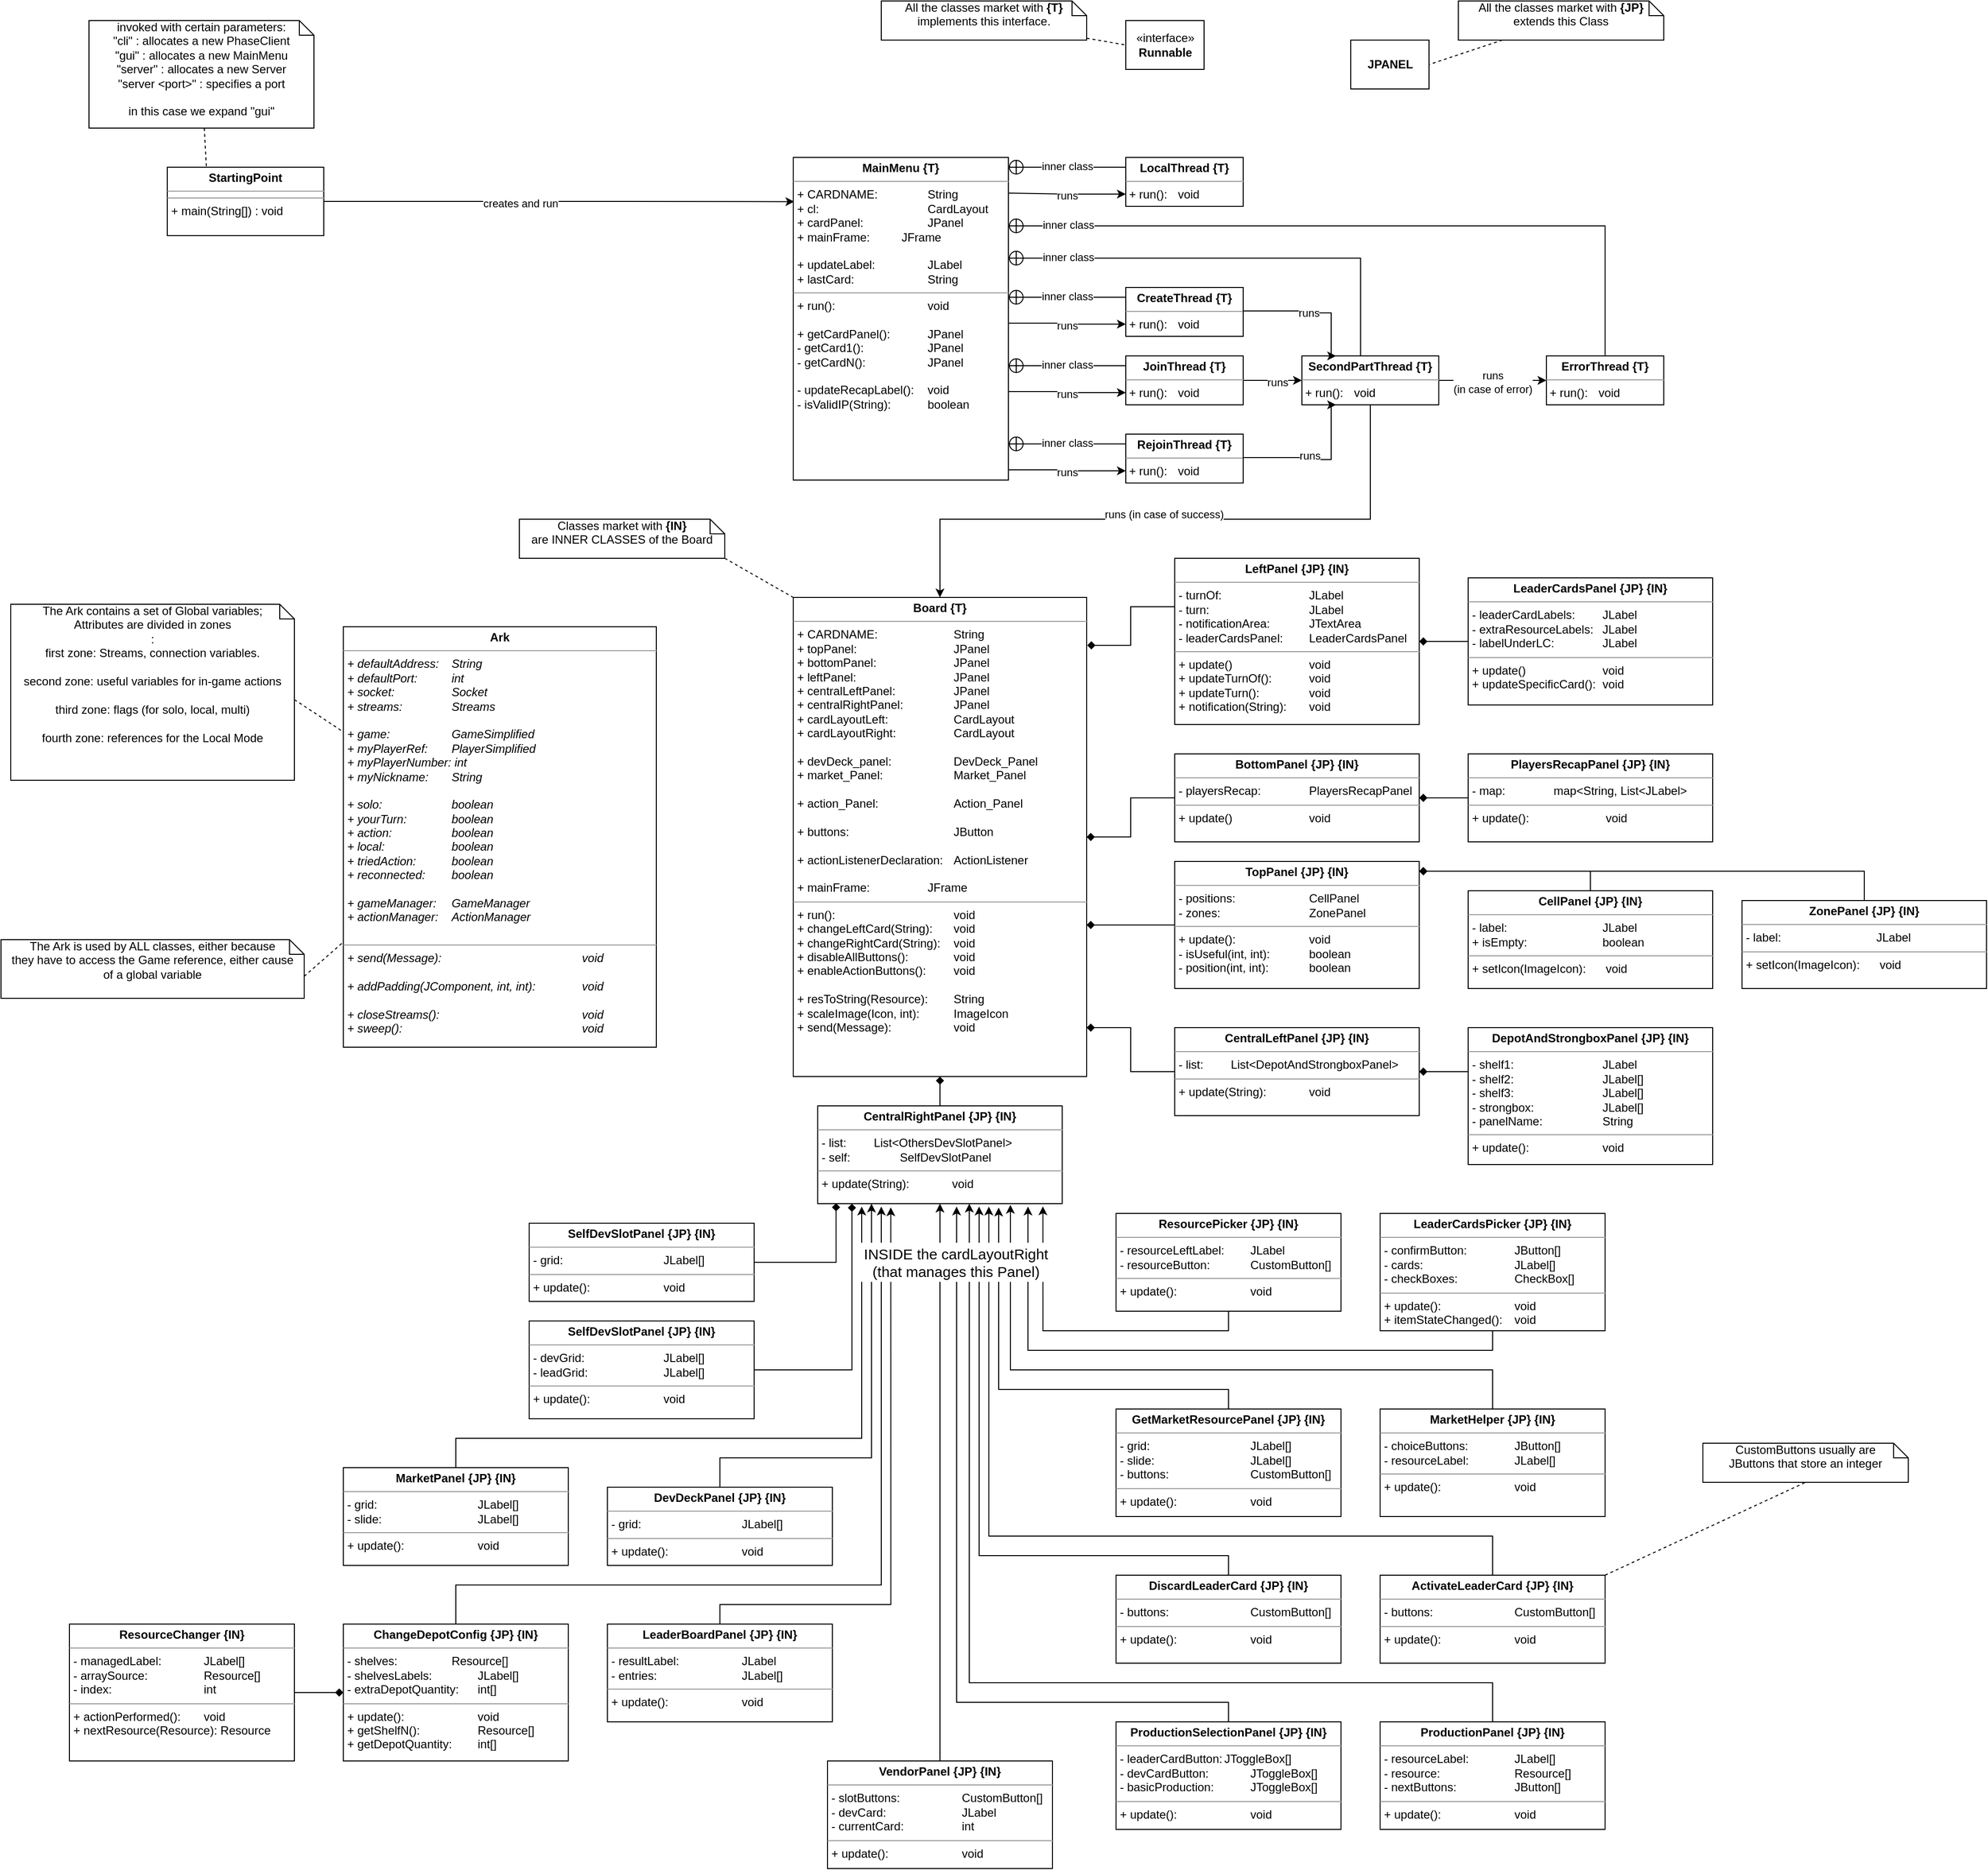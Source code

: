 <mxfile version="14.7.9" type="device"><diagram id="NVYFedq5c0RrCOhnkDx4" name="Page-1"><mxGraphModel dx="1797" dy="1127" grid="1" gridSize="10" guides="1" tooltips="1" connect="1" arrows="1" fold="1" page="1" pageScale="1" pageWidth="3300" pageHeight="2339" math="0" shadow="0"><root><mxCell id="0"/><mxCell id="1" parent="0"/><mxCell id="23ndxPljmLNwuPF0Day8-103" style="edgeStyle=orthogonalEdgeStyle;rounded=0;orthogonalLoop=1;jettySize=auto;html=1;entryX=0.005;entryY=0.137;entryDx=0;entryDy=0;entryPerimeter=0;startArrow=none;startFill=0;endArrow=classic;endFill=1;" edge="1" parent="1" source="23ndxPljmLNwuPF0Day8-9" target="23ndxPljmLNwuPF0Day8-10"><mxGeometry relative="1" as="geometry"/></mxCell><mxCell id="23ndxPljmLNwuPF0Day8-104" value="creates and run" style="edgeLabel;html=1;align=center;verticalAlign=middle;resizable=0;points=[];" vertex="1" connectable="0" parent="23ndxPljmLNwuPF0Day8-103"><mxGeometry x="-0.164" y="-2" relative="1" as="geometry"><mxPoint as="offset"/></mxGeometry></mxCell><mxCell id="23ndxPljmLNwuPF0Day8-9" value="&lt;p style=&quot;margin: 0px ; margin-top: 4px ; text-align: center&quot;&gt;&lt;b&gt;StartingPoint&lt;/b&gt;&lt;/p&gt;&lt;hr size=&quot;1&quot;&gt;&lt;hr size=&quot;1&quot;&gt;&lt;p style=&quot;margin: 0px ; margin-left: 4px&quot;&gt;+ main(String[]) : void&lt;br&gt;&lt;/p&gt;" style="verticalAlign=top;align=left;overflow=fill;fontSize=12;fontFamily=Helvetica;html=1;" vertex="1" parent="1"><mxGeometry x="190" y="380" width="160" height="70" as="geometry"/></mxCell><mxCell id="23ndxPljmLNwuPF0Day8-10" value="&lt;p style=&quot;margin: 0px ; margin-top: 4px ; text-align: center&quot;&gt;&lt;b&gt;MainMenu {T}&lt;br&gt;&lt;/b&gt;&lt;/p&gt;&lt;hr size=&quot;1&quot;&gt;&lt;p style=&quot;margin: 0px ; margin-left: 4px&quot;&gt;+ CARDNAME: &lt;span style=&quot;white-space: pre&quot;&gt;&#9;&lt;span style=&quot;white-space: pre&quot;&gt;&#9;&lt;/span&gt;&lt;/span&gt;String&lt;/p&gt;&lt;p style=&quot;margin: 0px ; margin-left: 4px&quot;&gt;+ cl: &lt;span style=&quot;white-space: pre&quot;&gt;&#9;&lt;/span&gt;&lt;span style=&quot;white-space: pre&quot;&gt;&#9;&lt;/span&gt;&lt;span style=&quot;white-space: pre&quot;&gt;&#9;&lt;span style=&quot;white-space: pre&quot;&gt;&#9;&lt;/span&gt;&lt;/span&gt;CardLayout&lt;/p&gt;&lt;p style=&quot;margin: 0px ; margin-left: 4px&quot;&gt;+ cardPanel: &lt;span style=&quot;white-space: pre&quot;&gt;&#9;&lt;/span&gt;&lt;span style=&quot;white-space: pre&quot;&gt;&#9;&lt;/span&gt;&lt;span style=&quot;white-space: pre&quot;&gt;&#9;&lt;/span&gt;JPanel&lt;/p&gt;&lt;p style=&quot;margin: 0px ; margin-left: 4px&quot;&gt;+ mainFrame: &lt;span style=&quot;white-space: pre&quot;&gt;&#9;&lt;/span&gt;&lt;span style=&quot;white-space: pre&quot;&gt;&lt;/span&gt;&lt;span style=&quot;white-space: pre&quot;&gt;&#9;&lt;/span&gt;JFrame&lt;/p&gt;&lt;p style=&quot;margin: 0px ; margin-left: 4px&quot;&gt;&lt;br&gt;&lt;/p&gt;&lt;p style=&quot;margin: 0px ; margin-left: 4px&quot;&gt;+ updateLabel: &lt;span style=&quot;white-space: pre&quot;&gt;&#9;&lt;/span&gt;&lt;span style=&quot;white-space: pre&quot;&gt;&#9;&lt;/span&gt;JLabel&lt;/p&gt;&lt;p style=&quot;margin: 0px ; margin-left: 4px&quot;&gt;+ lastCard: &lt;span style=&quot;white-space: pre&quot;&gt;&#9;&lt;/span&gt;&lt;span style=&quot;white-space: pre&quot;&gt;&#9;&lt;/span&gt;&lt;span style=&quot;white-space: pre&quot;&gt;&#9;&lt;/span&gt;String&lt;span style=&quot;white-space: pre&quot;&gt;&lt;/span&gt;&lt;br&gt;&lt;/p&gt;&lt;hr size=&quot;1&quot;&gt;&lt;p style=&quot;margin: 0px ; margin-left: 4px&quot;&gt;+ run(): &lt;span style=&quot;white-space: pre&quot;&gt;&#9;&lt;/span&gt;&lt;span style=&quot;white-space: pre&quot;&gt;&#9;&lt;/span&gt;&lt;span style=&quot;white-space: pre&quot;&gt;&#9;&lt;/span&gt;&lt;span style=&quot;white-space: pre&quot;&gt;&#9;&lt;/span&gt;void&lt;/p&gt;&lt;p style=&quot;margin: 0px ; margin-left: 4px&quot;&gt;&lt;br&gt;&lt;/p&gt;&lt;p style=&quot;margin: 0px ; margin-left: 4px&quot;&gt;+ getCardPanel(): &lt;span style=&quot;white-space: pre&quot;&gt;&#9;&lt;/span&gt;&lt;span style=&quot;white-space: pre&quot;&gt;&#9;&lt;/span&gt;JPanel&lt;/p&gt;&lt;p style=&quot;margin: 0px ; margin-left: 4px&quot;&gt;- getCard1(): &lt;span style=&quot;white-space: pre&quot;&gt;&#9;&lt;/span&gt;&lt;span style=&quot;white-space: pre&quot;&gt;&#9;&lt;/span&gt;&lt;span style=&quot;white-space: pre&quot;&gt;&#9;&lt;/span&gt;JPanel&lt;/p&gt;&lt;p style=&quot;margin: 0px ; margin-left: 4px&quot;&gt;- getCardN(): &lt;span style=&quot;white-space: pre&quot;&gt;&#9;&lt;/span&gt;&lt;span style=&quot;white-space: pre&quot;&gt;&#9;&lt;/span&gt;&lt;span style=&quot;white-space: pre&quot;&gt;&#9;&lt;/span&gt;JPanel&lt;/p&gt;&lt;p style=&quot;margin: 0px ; margin-left: 4px&quot;&gt;&lt;br&gt;&lt;/p&gt;&lt;p style=&quot;margin: 0px ; margin-left: 4px&quot;&gt;- updateRecapLabel(): &lt;span style=&quot;white-space: pre&quot;&gt;&#9;&lt;/span&gt;void&lt;/p&gt;&lt;p style=&quot;margin: 0px ; margin-left: 4px&quot;&gt;- isValidIP(String): &lt;span style=&quot;white-space: pre&quot;&gt;&#9;&lt;/span&gt;&lt;span style=&quot;white-space: pre&quot;&gt;&#9;&lt;/span&gt;boolean&lt;br&gt;&lt;/p&gt;" style="verticalAlign=top;align=left;overflow=fill;fontSize=12;fontFamily=Helvetica;html=1;" vertex="1" parent="1"><mxGeometry x="830" y="370" width="220" height="330" as="geometry"/></mxCell><mxCell id="23ndxPljmLNwuPF0Day8-11" value="&lt;div&gt;invoked with certain parameters:&lt;/div&gt;&lt;div&gt;&quot;cli&quot; : allocates a new PhaseClient&lt;/div&gt;&lt;div&gt;&quot;gui&quot; : allocates a new MainMenu&lt;/div&gt;&lt;div&gt;&quot;server&quot; : allocates a new Server&lt;/div&gt;&lt;div&gt;&quot;server &amp;lt;port&amp;gt;&quot; : specifies a port&lt;/div&gt;&lt;div&gt;&lt;br&gt;&lt;/div&gt;&lt;div&gt;in this case we expand &quot;gui&quot;&lt;br&gt;&lt;/div&gt;" style="shape=note;html=1;size=15;spacingLeft=5;align=left;html=1;overflow=fill;whiteSpace=wrap;align=center;" vertex="1" parent="1"><mxGeometry x="110" y="230" width="230" height="110" as="geometry"/></mxCell><mxCell id="23ndxPljmLNwuPF0Day8-13" value="" style="rounded=0;html=1;labelBackgroundColor=none;endArrow=none;dashed=1;entryX=0.25;entryY=0;entryDx=0;entryDy=0;" edge="1" source="23ndxPljmLNwuPF0Day8-11" target="23ndxPljmLNwuPF0Day8-9" parent="1"><mxGeometry relative="1" as="geometry"/></mxCell><mxCell id="23ndxPljmLNwuPF0Day8-18" value="«interface»&lt;br&gt;&lt;b&gt;Runnable&lt;/b&gt;" style="html=1;" vertex="1" parent="1"><mxGeometry x="1170" y="230" width="80" height="50" as="geometry"/></mxCell><mxCell id="23ndxPljmLNwuPF0Day8-25" value="&lt;p style=&quot;margin: 0px ; margin-top: 4px ; text-align: center&quot;&gt;&lt;b&gt;Ark&lt;/b&gt;&lt;/p&gt;&lt;hr size=&quot;1&quot;&gt;&lt;p style=&quot;margin: 0px ; margin-left: 4px&quot;&gt;&lt;i&gt;+ defaultAddress: &lt;span style=&quot;white-space: pre&quot;&gt;&#9;&lt;/span&gt;String&lt;/i&gt;&lt;/p&gt;&lt;p style=&quot;margin: 0px ; margin-left: 4px&quot;&gt;&lt;i&gt;+ defaultPort: &lt;span style=&quot;white-space: pre&quot;&gt;&#9;&lt;/span&gt;&lt;span style=&quot;white-space: pre&quot;&gt;&#9;&lt;/span&gt;int&lt;/i&gt;&lt;/p&gt;&lt;p style=&quot;margin: 0px ; margin-left: 4px&quot;&gt;&lt;i&gt;+ socket: &lt;span style=&quot;white-space: pre&quot;&gt;&#9;&lt;/span&gt;&lt;span style=&quot;white-space: pre&quot;&gt;&#9;&lt;/span&gt;Socket&lt;/i&gt;&lt;/p&gt;&lt;p style=&quot;margin: 0px ; margin-left: 4px&quot;&gt;&lt;i&gt;+ streams: &lt;span style=&quot;white-space: pre&quot;&gt;&#9;&lt;/span&gt;&lt;span style=&quot;white-space: pre&quot;&gt;&#9;&lt;/span&gt;Streams&lt;/i&gt;&lt;/p&gt;&lt;p style=&quot;margin: 0px ; margin-left: 4px&quot;&gt;&lt;br&gt;&lt;/p&gt;&lt;p style=&quot;margin: 0px ; margin-left: 4px&quot;&gt;&lt;i&gt;+ game: &lt;span style=&quot;white-space: pre&quot;&gt;&#9;&lt;/span&gt;&lt;span style=&quot;white-space: pre&quot;&gt;&#9;&lt;/span&gt;&lt;span style=&quot;white-space: pre&quot;&gt;&#9;&lt;/span&gt;GameSimplified &lt;br&gt;&lt;/i&gt;&lt;/p&gt;&lt;p style=&quot;margin: 0px ; margin-left: 4px&quot;&gt;&lt;i&gt;+ myPlayerRef: &lt;span style=&quot;white-space: pre&quot;&gt;&lt;span style=&quot;white-space: pre&quot;&gt;&#9;&lt;/span&gt;&lt;/span&gt;&lt;span style=&quot;white-space: pre&quot;&gt;&lt;/span&gt;PlayerSimplified&lt;/i&gt;&lt;/p&gt;&lt;p style=&quot;margin: 0px ; margin-left: 4px&quot;&gt;&lt;i&gt;+ myPlayerNumber: int&lt;/i&gt;&lt;/p&gt;&lt;p style=&quot;margin: 0px ; margin-left: 4px&quot;&gt;&lt;i&gt;+ myNickname: &lt;span style=&quot;white-space: pre&quot;&gt;&#9;&lt;/span&gt;String&lt;/i&gt;&lt;/p&gt;&lt;p style=&quot;margin: 0px ; margin-left: 4px&quot;&gt;&lt;i&gt;&lt;br&gt;&lt;/i&gt;&lt;/p&gt;&lt;p style=&quot;margin: 0px ; margin-left: 4px&quot;&gt;&lt;i&gt;+ solo: &lt;span style=&quot;white-space: pre&quot;&gt;&#9;&lt;/span&gt;&lt;span style=&quot;white-space: pre&quot;&gt;&#9;&lt;/span&gt;&lt;span style=&quot;white-space: pre&quot;&gt;&#9;&lt;/span&gt;boolean&amp;nbsp; &lt;br&gt;&lt;/i&gt;&lt;/p&gt;&lt;p style=&quot;margin: 0px ; margin-left: 4px&quot;&gt;&lt;i&gt;+ yourTurn: &lt;span style=&quot;white-space: pre&quot;&gt;&#9;&lt;/span&gt;&lt;span style=&quot;white-space: pre&quot;&gt;&#9;&lt;/span&gt;boolean&lt;/i&gt;&lt;/p&gt;&lt;p style=&quot;margin: 0px ; margin-left: 4px&quot;&gt;&lt;i&gt;+ action: &lt;span style=&quot;white-space: pre&quot;&gt;&#9;&lt;/span&gt;&lt;span style=&quot;white-space: pre&quot;&gt;&#9;&lt;/span&gt;&lt;span style=&quot;white-space: pre&quot;&gt;&#9;&lt;/span&gt;boolean&lt;/i&gt;&lt;/p&gt;&lt;p style=&quot;margin: 0px ; margin-left: 4px&quot;&gt;&lt;i&gt;+ local: &lt;span style=&quot;white-space: pre&quot;&gt;&#9;&lt;/span&gt;&lt;span style=&quot;white-space: pre&quot;&gt;&#9;&lt;/span&gt;&lt;span style=&quot;white-space: pre&quot;&gt;&#9;&lt;/span&gt;boolean&lt;/i&gt;&lt;/p&gt;&lt;p style=&quot;margin: 0px ; margin-left: 4px&quot;&gt;&lt;i&gt;+ triedAction: &lt;span style=&quot;white-space: pre&quot;&gt;&#9;&lt;/span&gt;&lt;span style=&quot;white-space: pre&quot;&gt;&#9;&lt;/span&gt;boolean&lt;/i&gt;&lt;/p&gt;&lt;p style=&quot;margin: 0px ; margin-left: 4px&quot;&gt;&lt;i&gt;+ reconnected: &lt;span style=&quot;white-space: pre&quot;&gt;&#9;&lt;/span&gt;boolean&lt;br&gt;&lt;/i&gt;&lt;/p&gt;&lt;p style=&quot;margin: 0px ; margin-left: 4px&quot;&gt;&lt;i&gt;&lt;br&gt;&lt;/i&gt;&lt;/p&gt;&lt;p style=&quot;margin: 0px ; margin-left: 4px&quot;&gt;&lt;i&gt;+ gameManager: &lt;span style=&quot;white-space: pre&quot;&gt;&#9;&lt;/span&gt;GameManager&lt;br&gt;&lt;/i&gt;&lt;/p&gt;&lt;p style=&quot;margin: 0px ; margin-left: 4px&quot;&gt;&lt;i&gt;+ actionManager: &lt;span style=&quot;white-space: pre&quot;&gt;&#9;&lt;/span&gt;ActionManager&lt;/i&gt;&lt;br&gt;&lt;i&gt;&lt;/i&gt;&lt;/p&gt;&lt;p style=&quot;margin: 0px ; margin-left: 4px&quot;&gt;&lt;br&gt;&lt;/p&gt;&lt;hr size=&quot;1&quot;&gt;&lt;p style=&quot;margin: 0px ; margin-left: 4px&quot;&gt;&lt;i&gt;+ send(Message): &lt;span style=&quot;white-space: pre&quot;&gt;&#9;&lt;/span&gt;&lt;span style=&quot;white-space: pre&quot;&gt;&#9;&lt;/span&gt;&lt;span style=&quot;white-space: pre&quot;&gt;&#9;&lt;/span&gt;&lt;span style=&quot;white-space: pre&quot;&gt;&#9;&lt;/span&gt;&lt;span style=&quot;white-space: pre&quot;&gt;&#9;&lt;/span&gt;&lt;span style=&quot;white-space: pre&quot;&gt;&#9;&lt;/span&gt;void&lt;/i&gt;&lt;/p&gt;&lt;p style=&quot;margin: 0px ; margin-left: 4px&quot;&gt;&lt;i&gt;&lt;br&gt;&lt;/i&gt;&lt;/p&gt;&lt;p style=&quot;margin: 0px ; margin-left: 4px&quot;&gt;&lt;i&gt;+ addPadding(JComponent, int, int):&lt;span style=&quot;white-space: pre&quot;&gt;&#9;&lt;/span&gt;&lt;span style=&quot;white-space: pre&quot;&gt;&#9;&lt;/span&gt;void&lt;br&gt;&lt;/i&gt;&lt;/p&gt;&lt;i&gt;&lt;span style=&quot;white-space: pre&quot;&gt;&lt;/span&gt;&lt;span style=&quot;white-space: pre&quot;&gt;&lt;/span&gt;&lt;span style=&quot;white-space: pre&quot;&gt;&lt;/span&gt;&lt;span style=&quot;white-space: pre&quot;&gt;&lt;/span&gt;&lt;/i&gt;&lt;p style=&quot;margin: 0px ; margin-left: 4px&quot;&gt;&lt;i&gt;&lt;br&gt;&lt;/i&gt;&lt;/p&gt;&lt;p style=&quot;margin: 0px ; margin-left: 4px&quot;&gt;&lt;i&gt;+ closeStreams(): &lt;span style=&quot;white-space: pre&quot;&gt;&#9;&lt;/span&gt;&lt;span style=&quot;white-space: pre&quot;&gt;&#9;&lt;/span&gt;&lt;span style=&quot;white-space: pre&quot;&gt;&#9;&lt;/span&gt;&lt;span style=&quot;white-space: pre&quot;&gt;&#9;&lt;/span&gt;&lt;span style=&quot;white-space: pre&quot;&gt;&#9;&lt;/span&gt;&lt;span style=&quot;white-space: pre&quot;&gt;&#9;&lt;/span&gt;&lt;span style=&quot;white-space: pre&quot;&gt;&lt;/span&gt;void&lt;/i&gt;&lt;/p&gt;&lt;p style=&quot;margin: 0px ; margin-left: 4px&quot;&gt;&lt;i&gt;+ sweep(): &lt;span style=&quot;white-space: pre&quot;&gt;&#9;&lt;/span&gt;&lt;span style=&quot;white-space: pre&quot;&gt;&#9;&lt;/span&gt;&lt;span style=&quot;white-space: pre&quot;&gt;&#9;&lt;/span&gt;&lt;span style=&quot;white-space: pre&quot;&gt;&#9;&lt;/span&gt;&lt;span style=&quot;white-space: pre&quot;&gt;&#9;&lt;/span&gt;&lt;span style=&quot;white-space: pre&quot;&gt;&#9;&lt;/span&gt;&lt;span style=&quot;white-space: pre&quot;&gt;&#9;&lt;/span&gt;void&lt;/i&gt;&lt;br&gt;&lt;/p&gt;&lt;p style=&quot;margin: 0px ; margin-left: 4px&quot;&gt;&lt;br&gt;&lt;/p&gt;&lt;p style=&quot;margin: 0px ; margin-left: 4px&quot;&gt;&lt;br&gt;&lt;/p&gt;" style="verticalAlign=top;align=left;overflow=fill;fontSize=12;fontFamily=Helvetica;html=1;" vertex="1" parent="1"><mxGeometry x="370" y="850" width="320" height="430" as="geometry"/></mxCell><mxCell id="23ndxPljmLNwuPF0Day8-29" value="&lt;div&gt;The Ark contains a set of Global variables;&lt;br&gt;&lt;/div&gt;&lt;div&gt;Attributes are divided in zones&lt;/div&gt;&lt;div&gt;:&lt;/div&gt;&lt;div&gt;first zone: Streams, connection variables.&lt;/div&gt;&lt;div&gt;&lt;br&gt;&lt;/div&gt;&lt;div&gt;second zone: useful variables for in-game actions&lt;/div&gt;&lt;div&gt;&lt;br&gt;&lt;/div&gt;&lt;div&gt;third zone: flags (for solo, local, multi)&lt;/div&gt;&lt;div&gt;&lt;br&gt;&lt;/div&gt;&lt;div&gt;fourth zone: references for the Local Mode&lt;br&gt;&lt;/div&gt;" style="shape=note;html=1;size=15;spacingLeft=5;align=left;html=1;overflow=fill;whiteSpace=wrap;align=center;verticalAlign=middle;" vertex="1" parent="1"><mxGeometry x="30" y="827" width="290" height="180" as="geometry"/></mxCell><mxCell id="23ndxPljmLNwuPF0Day8-30" value="" style="rounded=0;html=1;labelBackgroundColor=none;endArrow=none;dashed=1;entryX=0;entryY=0.25;entryDx=0;entryDy=0;exitX=0;exitY=0;exitDx=290;exitDy=97.5;exitPerimeter=0;" edge="1" parent="1" source="23ndxPljmLNwuPF0Day8-29" target="23ndxPljmLNwuPF0Day8-25"><mxGeometry relative="1" as="geometry"><mxPoint x="330" y="1049" as="sourcePoint"/></mxGeometry></mxCell><mxCell id="23ndxPljmLNwuPF0Day8-33" value="&lt;div&gt;The Ark is used by ALL classes, either because&lt;/div&gt;&lt;div&gt;they have to access the Game reference, either cause&lt;br&gt;&lt;/div&gt;&lt;div&gt;of a global variable&lt;br&gt;&lt;/div&gt;" style="shape=note;html=1;size=15;spacingLeft=5;align=left;html=1;overflow=fill;whiteSpace=wrap;align=center;" vertex="1" parent="1"><mxGeometry x="20" y="1170" width="310" height="60" as="geometry"/></mxCell><mxCell id="23ndxPljmLNwuPF0Day8-34" value="" style="rounded=0;html=1;labelBackgroundColor=none;endArrow=none;dashed=1;entryX=0;entryY=0.75;entryDx=0;entryDy=0;exitX=0;exitY=0;exitDx=310;exitDy=37.5;exitPerimeter=0;" edge="1" parent="1" source="23ndxPljmLNwuPF0Day8-33" target="23ndxPljmLNwuPF0Day8-25"><mxGeometry relative="1" as="geometry"><mxPoint x="330" y="1393.667" as="sourcePoint"/></mxGeometry></mxCell><mxCell id="23ndxPljmLNwuPF0Day8-62" style="edgeStyle=orthogonalEdgeStyle;rounded=0;orthogonalLoop=1;jettySize=auto;html=1;startArrow=none;startFill=0;endArrow=circlePlus;endFill=0;exitX=0;exitY=0.25;exitDx=0;exitDy=0;" edge="1" parent="1" source="23ndxPljmLNwuPF0Day8-61"><mxGeometry relative="1" as="geometry"><mxPoint x="1050" y="380" as="targetPoint"/><Array as="points"><mxPoint x="1170" y="380"/></Array></mxGeometry></mxCell><mxCell id="23ndxPljmLNwuPF0Day8-65" value="inner class" style="edgeLabel;html=1;align=center;verticalAlign=middle;resizable=0;points=[];" vertex="1" connectable="0" parent="23ndxPljmLNwuPF0Day8-62"><mxGeometry x="0.285" y="-1" relative="1" as="geometry"><mxPoint x="16" as="offset"/></mxGeometry></mxCell><mxCell id="23ndxPljmLNwuPF0Day8-63" style="edgeStyle=orthogonalEdgeStyle;rounded=0;orthogonalLoop=1;jettySize=auto;html=1;exitX=0;exitY=0.75;exitDx=0;exitDy=0;entryX=1;entryY=0.141;entryDx=0;entryDy=0;entryPerimeter=0;startArrow=classic;startFill=1;endArrow=none;endFill=0;" edge="1" parent="1" source="23ndxPljmLNwuPF0Day8-61"><mxGeometry relative="1" as="geometry"><mxPoint x="1050" y="406.53" as="targetPoint"/></mxGeometry></mxCell><mxCell id="23ndxPljmLNwuPF0Day8-64" value="runs" style="edgeLabel;html=1;align=center;verticalAlign=middle;resizable=0;points=[];" vertex="1" connectable="0" parent="23ndxPljmLNwuPF0Day8-63"><mxGeometry x="0.181" y="2" relative="1" as="geometry"><mxPoint x="10" as="offset"/></mxGeometry></mxCell><mxCell id="23ndxPljmLNwuPF0Day8-61" value="&lt;p style=&quot;margin: 0px ; margin-top: 4px ; text-align: center&quot;&gt;&lt;b&gt;LocalThread {T}&lt;br&gt;&lt;/b&gt;&lt;/p&gt;&lt;hr size=&quot;1&quot;&gt;&lt;span style=&quot;white-space: pre&quot;&gt; &lt;/span&gt;+ run(): &lt;span style=&quot;white-space: pre&quot;&gt;&#9;&lt;/span&gt;&lt;span style=&quot;white-space: pre&quot;&gt;&lt;/span&gt;&lt;span style=&quot;white-space: pre&quot;&gt;&lt;/span&gt;&lt;span style=&quot;white-space: pre&quot;&gt;&lt;/span&gt;void&lt;p style=&quot;margin: 0px ; margin-left: 4px&quot;&gt;&lt;br&gt;&lt;/p&gt;" style="verticalAlign=top;align=left;overflow=fill;fontSize=12;fontFamily=Helvetica;html=1;" vertex="1" parent="1"><mxGeometry x="1170" y="370" width="120" height="50" as="geometry"/></mxCell><mxCell id="23ndxPljmLNwuPF0Day8-66" value="&lt;p style=&quot;margin: 0px ; margin-top: 4px ; text-align: center&quot;&gt;&lt;b&gt;CreateThread {T}&lt;br&gt;&lt;/b&gt;&lt;/p&gt;&lt;hr size=&quot;1&quot;&gt;&lt;span style=&quot;white-space: pre&quot;&gt; &lt;/span&gt;+ run(): &lt;span style=&quot;white-space: pre&quot;&gt;&#9;&lt;/span&gt;&lt;span style=&quot;white-space: pre&quot;&gt;&lt;/span&gt;&lt;span style=&quot;white-space: pre&quot;&gt;&lt;/span&gt;&lt;span style=&quot;white-space: pre&quot;&gt;&lt;/span&gt;void&lt;p style=&quot;margin: 0px ; margin-left: 4px&quot;&gt;&lt;br&gt;&lt;/p&gt;" style="verticalAlign=top;align=left;overflow=fill;fontSize=12;fontFamily=Helvetica;html=1;" vertex="1" parent="1"><mxGeometry x="1170" y="503" width="120" height="50" as="geometry"/></mxCell><mxCell id="23ndxPljmLNwuPF0Day8-67" value="&lt;p style=&quot;margin: 0px ; margin-top: 4px ; text-align: center&quot;&gt;&lt;b&gt;JoinThread {T}&lt;br&gt;&lt;/b&gt;&lt;/p&gt;&lt;hr size=&quot;1&quot;&gt;&lt;span style=&quot;white-space: pre&quot;&gt; &lt;/span&gt;+ run(): &lt;span style=&quot;white-space: pre&quot;&gt;&#9;&lt;/span&gt;&lt;span style=&quot;white-space: pre&quot;&gt;&lt;/span&gt;&lt;span style=&quot;white-space: pre&quot;&gt;&lt;/span&gt;&lt;span style=&quot;white-space: pre&quot;&gt;&lt;/span&gt;void&lt;p style=&quot;margin: 0px ; margin-left: 4px&quot;&gt;&lt;br&gt;&lt;/p&gt;" style="verticalAlign=top;align=left;overflow=fill;fontSize=12;fontFamily=Helvetica;html=1;" vertex="1" parent="1"><mxGeometry x="1170" y="573" width="120" height="50" as="geometry"/></mxCell><mxCell id="23ndxPljmLNwuPF0Day8-68" value="&lt;p style=&quot;margin: 0px ; margin-top: 4px ; text-align: center&quot;&gt;&lt;b&gt;RejoinThread {T}&lt;br&gt;&lt;/b&gt;&lt;/p&gt;&lt;hr size=&quot;1&quot;&gt;&lt;span style=&quot;white-space: pre&quot;&gt; &lt;/span&gt;+ run(): &lt;span style=&quot;white-space: pre&quot;&gt;&#9;&lt;/span&gt;&lt;span style=&quot;white-space: pre&quot;&gt;&lt;/span&gt;&lt;span style=&quot;white-space: pre&quot;&gt;&lt;/span&gt;&lt;span style=&quot;white-space: pre&quot;&gt;&lt;/span&gt;void&lt;p style=&quot;margin: 0px ; margin-left: 4px&quot;&gt;&lt;br&gt;&lt;/p&gt;" style="verticalAlign=top;align=left;overflow=fill;fontSize=12;fontFamily=Helvetica;html=1;" vertex="1" parent="1"><mxGeometry x="1170" y="653" width="120" height="50" as="geometry"/></mxCell><mxCell id="23ndxPljmLNwuPF0Day8-69" style="edgeStyle=orthogonalEdgeStyle;rounded=0;orthogonalLoop=1;jettySize=auto;html=1;startArrow=none;startFill=0;endArrow=circlePlus;endFill=0;exitX=0;exitY=0.25;exitDx=0;exitDy=0;" edge="1" parent="1"><mxGeometry relative="1" as="geometry"><mxPoint x="1170" y="515.5" as="sourcePoint"/><mxPoint x="1050" y="513" as="targetPoint"/><Array as="points"><mxPoint x="1170" y="513"/></Array></mxGeometry></mxCell><mxCell id="23ndxPljmLNwuPF0Day8-70" value="inner class" style="edgeLabel;html=1;align=center;verticalAlign=middle;resizable=0;points=[];" vertex="1" connectable="0" parent="23ndxPljmLNwuPF0Day8-69"><mxGeometry x="0.285" y="-1" relative="1" as="geometry"><mxPoint x="16" as="offset"/></mxGeometry></mxCell><mxCell id="23ndxPljmLNwuPF0Day8-71" style="edgeStyle=orthogonalEdgeStyle;rounded=0;orthogonalLoop=1;jettySize=auto;html=1;exitX=0;exitY=0.75;exitDx=0;exitDy=0;entryX=1;entryY=0.141;entryDx=0;entryDy=0;entryPerimeter=0;startArrow=classic;startFill=1;endArrow=none;endFill=0;" edge="1" parent="1"><mxGeometry relative="1" as="geometry"><mxPoint x="1170" y="540.5" as="sourcePoint"/><mxPoint x="1050" y="539.53" as="targetPoint"/><Array as="points"><mxPoint x="1110" y="541"/><mxPoint x="1050" y="540"/></Array></mxGeometry></mxCell><mxCell id="23ndxPljmLNwuPF0Day8-72" value="runs" style="edgeLabel;html=1;align=center;verticalAlign=middle;resizable=0;points=[];" vertex="1" connectable="0" parent="23ndxPljmLNwuPF0Day8-71"><mxGeometry x="0.181" y="2" relative="1" as="geometry"><mxPoint x="10" as="offset"/></mxGeometry></mxCell><mxCell id="23ndxPljmLNwuPF0Day8-73" style="edgeStyle=orthogonalEdgeStyle;rounded=0;orthogonalLoop=1;jettySize=auto;html=1;startArrow=none;startFill=0;endArrow=circlePlus;endFill=0;exitX=0;exitY=0.25;exitDx=0;exitDy=0;" edge="1" parent="1"><mxGeometry relative="1" as="geometry"><mxPoint x="1170" y="585.5" as="sourcePoint"/><mxPoint x="1050" y="583" as="targetPoint"/><Array as="points"><mxPoint x="1170" y="583"/></Array></mxGeometry></mxCell><mxCell id="23ndxPljmLNwuPF0Day8-74" value="inner class" style="edgeLabel;html=1;align=center;verticalAlign=middle;resizable=0;points=[];" vertex="1" connectable="0" parent="23ndxPljmLNwuPF0Day8-73"><mxGeometry x="0.285" y="-1" relative="1" as="geometry"><mxPoint x="16" as="offset"/></mxGeometry></mxCell><mxCell id="23ndxPljmLNwuPF0Day8-75" style="edgeStyle=orthogonalEdgeStyle;rounded=0;orthogonalLoop=1;jettySize=auto;html=1;exitX=0;exitY=0.75;exitDx=0;exitDy=0;entryX=1;entryY=0.141;entryDx=0;entryDy=0;entryPerimeter=0;startArrow=classic;startFill=1;endArrow=none;endFill=0;" edge="1" parent="1"><mxGeometry relative="1" as="geometry"><mxPoint x="1170" y="610.5" as="sourcePoint"/><mxPoint x="1050" y="609.53" as="targetPoint"/><Array as="points"><mxPoint x="1110" y="611"/><mxPoint x="1050" y="610"/></Array></mxGeometry></mxCell><mxCell id="23ndxPljmLNwuPF0Day8-76" value="runs" style="edgeLabel;html=1;align=center;verticalAlign=middle;resizable=0;points=[];" vertex="1" connectable="0" parent="23ndxPljmLNwuPF0Day8-75"><mxGeometry x="0.181" y="2" relative="1" as="geometry"><mxPoint x="10" as="offset"/></mxGeometry></mxCell><mxCell id="23ndxPljmLNwuPF0Day8-77" style="edgeStyle=orthogonalEdgeStyle;rounded=0;orthogonalLoop=1;jettySize=auto;html=1;startArrow=none;startFill=0;endArrow=circlePlus;endFill=0;exitX=0;exitY=0.25;exitDx=0;exitDy=0;" edge="1" parent="1"><mxGeometry relative="1" as="geometry"><mxPoint x="1170" y="665.5" as="sourcePoint"/><mxPoint x="1050" y="663" as="targetPoint"/><Array as="points"><mxPoint x="1170" y="663"/></Array></mxGeometry></mxCell><mxCell id="23ndxPljmLNwuPF0Day8-78" value="inner class" style="edgeLabel;html=1;align=center;verticalAlign=middle;resizable=0;points=[];" vertex="1" connectable="0" parent="23ndxPljmLNwuPF0Day8-77"><mxGeometry x="0.285" y="-1" relative="1" as="geometry"><mxPoint x="16" as="offset"/></mxGeometry></mxCell><mxCell id="23ndxPljmLNwuPF0Day8-79" style="edgeStyle=orthogonalEdgeStyle;rounded=0;orthogonalLoop=1;jettySize=auto;html=1;exitX=0;exitY=0.75;exitDx=0;exitDy=0;entryX=1;entryY=0.141;entryDx=0;entryDy=0;entryPerimeter=0;startArrow=classic;startFill=1;endArrow=none;endFill=0;" edge="1" parent="1"><mxGeometry relative="1" as="geometry"><mxPoint x="1170" y="690.5" as="sourcePoint"/><mxPoint x="1050" y="689.53" as="targetPoint"/><Array as="points"><mxPoint x="1110" y="691"/><mxPoint x="1050" y="690"/></Array></mxGeometry></mxCell><mxCell id="23ndxPljmLNwuPF0Day8-80" value="runs" style="edgeLabel;html=1;align=center;verticalAlign=middle;resizable=0;points=[];" vertex="1" connectable="0" parent="23ndxPljmLNwuPF0Day8-79"><mxGeometry x="0.181" y="2" relative="1" as="geometry"><mxPoint x="10" as="offset"/></mxGeometry></mxCell><mxCell id="23ndxPljmLNwuPF0Day8-91" style="edgeStyle=orthogonalEdgeStyle;rounded=0;orthogonalLoop=1;jettySize=auto;html=1;startArrow=none;startFill=0;endArrow=classic;endFill=1;entryX=0.5;entryY=0;entryDx=0;entryDy=0;" edge="1" parent="1" source="23ndxPljmLNwuPF0Day8-81" target="23ndxPljmLNwuPF0Day8-98"><mxGeometry relative="1" as="geometry"><mxPoint x="940" y="780" as="targetPoint"/><Array as="points"><mxPoint x="1420" y="740"/><mxPoint x="980" y="740"/></Array></mxGeometry></mxCell><mxCell id="23ndxPljmLNwuPF0Day8-105" value="runs (in case of success)" style="edgeLabel;html=1;align=center;verticalAlign=middle;resizable=0;points=[];" vertex="1" connectable="0" parent="23ndxPljmLNwuPF0Day8-91"><mxGeometry x="0.031" y="-5" relative="1" as="geometry"><mxPoint as="offset"/></mxGeometry></mxCell><mxCell id="23ndxPljmLNwuPF0Day8-81" value="&lt;p style=&quot;margin: 0px ; margin-top: 4px ; text-align: center&quot;&gt;&lt;b&gt;SecondPartThread {T}&lt;br&gt;&lt;/b&gt;&lt;/p&gt;&lt;hr size=&quot;1&quot;&gt;&lt;span style=&quot;white-space: pre&quot;&gt; &lt;/span&gt;+ run(): &lt;span style=&quot;white-space: pre&quot;&gt;&#9;&lt;/span&gt;&lt;span style=&quot;white-space: pre&quot;&gt;&lt;/span&gt;&lt;span style=&quot;white-space: pre&quot;&gt;&lt;/span&gt;&lt;span style=&quot;white-space: pre&quot;&gt;&lt;/span&gt;void&lt;p style=&quot;margin: 0px ; margin-left: 4px&quot;&gt;&lt;br&gt;&lt;/p&gt;" style="verticalAlign=top;align=left;overflow=fill;fontSize=12;fontFamily=Helvetica;html=1;" vertex="1" parent="1"><mxGeometry x="1350" y="573" width="140" height="50" as="geometry"/></mxCell><mxCell id="23ndxPljmLNwuPF0Day8-83" style="edgeStyle=orthogonalEdgeStyle;rounded=0;orthogonalLoop=1;jettySize=auto;html=1;startArrow=none;startFill=0;endArrow=circlePlus;endFill=0;exitX=0.5;exitY=0;exitDx=0;exitDy=0;" edge="1" parent="1" source="23ndxPljmLNwuPF0Day8-81"><mxGeometry relative="1" as="geometry"><mxPoint x="1170" y="475.5" as="sourcePoint"/><mxPoint x="1050" y="473" as="targetPoint"/><Array as="points"><mxPoint x="1410" y="473"/></Array></mxGeometry></mxCell><mxCell id="23ndxPljmLNwuPF0Day8-84" value="inner class" style="edgeLabel;html=1;align=center;verticalAlign=middle;resizable=0;points=[];" vertex="1" connectable="0" parent="23ndxPljmLNwuPF0Day8-83"><mxGeometry x="0.285" y="-1" relative="1" as="geometry"><mxPoint x="-107" as="offset"/></mxGeometry></mxCell><mxCell id="23ndxPljmLNwuPF0Day8-85" style="edgeStyle=orthogonalEdgeStyle;rounded=0;orthogonalLoop=1;jettySize=auto;html=1;exitX=0.25;exitY=0;exitDx=0;exitDy=0;entryX=1;entryY=0.5;entryDx=0;entryDy=0;startArrow=classic;startFill=1;endArrow=none;endFill=0;" edge="1" parent="1" source="23ndxPljmLNwuPF0Day8-81" target="23ndxPljmLNwuPF0Day8-66"><mxGeometry relative="1" as="geometry"><mxPoint x="1410" y="528.5" as="sourcePoint"/><mxPoint x="1290" y="527.53" as="targetPoint"/><Array as="points"><mxPoint x="1380" y="529"/><mxPoint x="1350" y="529"/><mxPoint x="1350" y="527"/><mxPoint x="1290" y="527"/></Array></mxGeometry></mxCell><mxCell id="23ndxPljmLNwuPF0Day8-86" value="runs" style="edgeLabel;html=1;align=center;verticalAlign=middle;resizable=0;points=[];" vertex="1" connectable="0" parent="23ndxPljmLNwuPF0Day8-85"><mxGeometry x="0.181" y="2" relative="1" as="geometry"><mxPoint x="10" as="offset"/></mxGeometry></mxCell><mxCell id="23ndxPljmLNwuPF0Day8-87" style="edgeStyle=orthogonalEdgeStyle;rounded=0;orthogonalLoop=1;jettySize=auto;html=1;exitX=0;exitY=0.5;exitDx=0;exitDy=0;entryX=1;entryY=0.5;entryDx=0;entryDy=0;startArrow=classic;startFill=1;endArrow=none;endFill=0;" edge="1" parent="1" source="23ndxPljmLNwuPF0Day8-81" target="23ndxPljmLNwuPF0Day8-67"><mxGeometry relative="1" as="geometry"><mxPoint x="1390" y="653" as="sourcePoint"/><mxPoint x="1300" y="607.53" as="targetPoint"/><Array as="points"><mxPoint x="1340" y="598"/><mxPoint x="1340" y="598"/></Array></mxGeometry></mxCell><mxCell id="23ndxPljmLNwuPF0Day8-88" value="runs" style="edgeLabel;html=1;align=center;verticalAlign=middle;resizable=0;points=[];" vertex="1" connectable="0" parent="23ndxPljmLNwuPF0Day8-87"><mxGeometry x="0.181" y="2" relative="1" as="geometry"><mxPoint x="10" as="offset"/></mxGeometry></mxCell><mxCell id="23ndxPljmLNwuPF0Day8-89" style="edgeStyle=orthogonalEdgeStyle;rounded=0;orthogonalLoop=1;jettySize=auto;html=1;exitX=0.25;exitY=1;exitDx=0;exitDy=0;entryX=1;entryY=0.5;entryDx=0;entryDy=0;startArrow=classic;startFill=1;endArrow=none;endFill=0;" edge="1" parent="1" source="23ndxPljmLNwuPF0Day8-81" target="23ndxPljmLNwuPF0Day8-68"><mxGeometry relative="1" as="geometry"><mxPoint x="1380" y="723" as="sourcePoint"/><mxPoint x="1290" y="677.53" as="targetPoint"/><Array as="points"><mxPoint x="1380" y="679"/><mxPoint x="1350" y="679"/><mxPoint x="1350" y="677"/><mxPoint x="1290" y="677"/></Array></mxGeometry></mxCell><mxCell id="23ndxPljmLNwuPF0Day8-90" value="runs" style="edgeLabel;html=1;align=center;verticalAlign=middle;resizable=0;points=[];" vertex="1" connectable="0" parent="23ndxPljmLNwuPF0Day8-89"><mxGeometry x="0.181" y="2" relative="1" as="geometry"><mxPoint x="10" y="-4" as="offset"/></mxGeometry></mxCell><mxCell id="23ndxPljmLNwuPF0Day8-92" value="&lt;p style=&quot;margin: 0px ; margin-top: 4px ; text-align: center&quot;&gt;&lt;b&gt;ErrorThread {T}&lt;br&gt;&lt;/b&gt;&lt;/p&gt;&lt;hr size=&quot;1&quot;&gt;&lt;span style=&quot;white-space: pre&quot;&gt; &lt;/span&gt;+ run(): &lt;span style=&quot;white-space: pre&quot;&gt;&#9;&lt;/span&gt;&lt;span style=&quot;white-space: pre&quot;&gt;&lt;/span&gt;&lt;span style=&quot;white-space: pre&quot;&gt;&lt;/span&gt;&lt;span style=&quot;white-space: pre&quot;&gt;&lt;/span&gt;void&lt;p style=&quot;margin: 0px ; margin-left: 4px&quot;&gt;&lt;br&gt;&lt;/p&gt;" style="verticalAlign=top;align=left;overflow=fill;fontSize=12;fontFamily=Helvetica;html=1;" vertex="1" parent="1"><mxGeometry x="1600" y="573" width="120" height="50" as="geometry"/></mxCell><mxCell id="23ndxPljmLNwuPF0Day8-94" style="edgeStyle=orthogonalEdgeStyle;rounded=0;orthogonalLoop=1;jettySize=auto;html=1;startArrow=none;startFill=0;endArrow=circlePlus;endFill=0;exitX=0.5;exitY=0;exitDx=0;exitDy=0;" edge="1" parent="1" source="23ndxPljmLNwuPF0Day8-92"><mxGeometry relative="1" as="geometry"><mxPoint x="1420" y="540" as="sourcePoint"/><mxPoint x="1050" y="440" as="targetPoint"/><Array as="points"><mxPoint x="1660" y="440"/></Array></mxGeometry></mxCell><mxCell id="23ndxPljmLNwuPF0Day8-95" value="inner class" style="edgeLabel;html=1;align=center;verticalAlign=middle;resizable=0;points=[];" vertex="1" connectable="0" parent="23ndxPljmLNwuPF0Day8-94"><mxGeometry x="0.285" y="-1" relative="1" as="geometry"><mxPoint x="-205" as="offset"/></mxGeometry></mxCell><mxCell id="23ndxPljmLNwuPF0Day8-96" style="edgeStyle=orthogonalEdgeStyle;rounded=0;orthogonalLoop=1;jettySize=auto;html=1;exitX=0;exitY=0.5;exitDx=0;exitDy=0;entryX=1;entryY=0.5;entryDx=0;entryDy=0;startArrow=classic;startFill=1;endArrow=none;endFill=0;" edge="1" parent="1" source="23ndxPljmLNwuPF0Day8-92" target="23ndxPljmLNwuPF0Day8-81"><mxGeometry relative="1" as="geometry"><mxPoint x="1580" y="608" as="sourcePoint"/><mxPoint x="1520" y="608" as="targetPoint"/><Array as="points"><mxPoint x="1540" y="598"/><mxPoint x="1540" y="598"/></Array></mxGeometry></mxCell><mxCell id="23ndxPljmLNwuPF0Day8-97" value="&lt;div&gt;runs &lt;br&gt;&lt;/div&gt;&lt;div&gt;(in case of error)&lt;br&gt;&lt;/div&gt;" style="edgeLabel;html=1;align=center;verticalAlign=middle;resizable=0;points=[];" vertex="1" connectable="0" parent="23ndxPljmLNwuPF0Day8-96"><mxGeometry x="0.181" y="2" relative="1" as="geometry"><mxPoint x="10" as="offset"/></mxGeometry></mxCell><mxCell id="23ndxPljmLNwuPF0Day8-112" style="edgeStyle=orthogonalEdgeStyle;rounded=0;orthogonalLoop=1;jettySize=auto;html=1;entryX=0.005;entryY=0.291;entryDx=0;entryDy=0;startArrow=diamond;startFill=1;endArrow=none;endFill=0;exitX=1.002;exitY=0.1;exitDx=0;exitDy=0;exitPerimeter=0;entryPerimeter=0;" edge="1" parent="1" source="23ndxPljmLNwuPF0Day8-98" target="23ndxPljmLNwuPF0Day8-107"><mxGeometry relative="1" as="geometry"/></mxCell><mxCell id="23ndxPljmLNwuPF0Day8-119" style="edgeStyle=orthogonalEdgeStyle;rounded=0;orthogonalLoop=1;jettySize=auto;html=1;entryX=0;entryY=0.5;entryDx=0;entryDy=0;startArrow=diamond;startFill=1;endArrow=none;endFill=0;" edge="1" parent="1" source="23ndxPljmLNwuPF0Day8-98" target="23ndxPljmLNwuPF0Day8-117"><mxGeometry relative="1" as="geometry"/></mxCell><mxCell id="23ndxPljmLNwuPF0Day8-123" style="edgeStyle=orthogonalEdgeStyle;rounded=0;orthogonalLoop=1;jettySize=auto;html=1;entryX=0;entryY=0.5;entryDx=0;entryDy=0;startArrow=diamond;startFill=1;endArrow=none;endFill=0;" edge="1" parent="1" source="23ndxPljmLNwuPF0Day8-98" target="23ndxPljmLNwuPF0Day8-122"><mxGeometry relative="1" as="geometry"><Array as="points"><mxPoint x="1150" y="1155"/><mxPoint x="1150" y="1155"/></Array></mxGeometry></mxCell><mxCell id="23ndxPljmLNwuPF0Day8-130" style="edgeStyle=orthogonalEdgeStyle;rounded=0;orthogonalLoop=1;jettySize=auto;html=1;entryX=0;entryY=0.5;entryDx=0;entryDy=0;startArrow=diamond;startFill=1;endArrow=none;endFill=0;" edge="1" parent="1" source="23ndxPljmLNwuPF0Day8-98" target="23ndxPljmLNwuPF0Day8-129"><mxGeometry relative="1" as="geometry"><Array as="points"><mxPoint x="1175" y="1260"/><mxPoint x="1175" y="1305"/></Array></mxGeometry></mxCell><mxCell id="23ndxPljmLNwuPF0Day8-140" style="edgeStyle=orthogonalEdgeStyle;rounded=0;orthogonalLoop=1;jettySize=auto;html=1;entryX=0.5;entryY=0;entryDx=0;entryDy=0;startArrow=diamond;startFill=1;endArrow=none;endFill=0;" edge="1" parent="1" source="23ndxPljmLNwuPF0Day8-98" target="23ndxPljmLNwuPF0Day8-134"><mxGeometry relative="1" as="geometry"/></mxCell><mxCell id="23ndxPljmLNwuPF0Day8-98" value="&lt;p style=&quot;margin: 0px ; margin-top: 4px ; text-align: center&quot;&gt;&lt;b&gt;Board {T}&lt;br&gt;&lt;/b&gt;&lt;/p&gt;&lt;hr size=&quot;1&quot;&gt;&lt;p style=&quot;margin: 0px ; margin-left: 4px&quot;&gt;+ CARDNAME: &lt;span style=&quot;white-space: pre&quot;&gt;&#9;&lt;span style=&quot;white-space: pre&quot;&gt;&#9;&lt;/span&gt;&lt;/span&gt;&lt;span style=&quot;white-space: pre&quot;&gt;&#9;&lt;/span&gt;String&lt;/p&gt;&lt;p style=&quot;margin: 0px ; margin-left: 4px&quot;&gt;+ topPanel:&lt;span style=&quot;white-space: pre&quot;&gt;&#9;&lt;/span&gt;&lt;span style=&quot;white-space: pre&quot;&gt;&#9;&lt;/span&gt;&lt;span style=&quot;white-space: pre&quot;&gt;&#9;&lt;span style=&quot;white-space: pre&quot;&gt;&#9;&lt;/span&gt;&lt;/span&gt;JPanel&lt;/p&gt;&lt;p style=&quot;margin: 0px ; margin-left: 4px&quot;&gt;+ bottomPanel:&lt;span style=&quot;white-space: pre&quot;&gt;&#9;&lt;/span&gt;&lt;span style=&quot;white-space: pre&quot;&gt;&#9;&lt;span style=&quot;white-space: pre&quot;&gt;&#9;&lt;/span&gt;&lt;/span&gt;JPanel&lt;/p&gt;&lt;p style=&quot;margin: 0px ; margin-left: 4px&quot;&gt;+ leftPanel:&lt;span style=&quot;white-space: pre&quot;&gt;&#9;&lt;/span&gt;&lt;span style=&quot;white-space: pre&quot;&gt;&#9;&lt;/span&gt;&lt;span style=&quot;white-space: pre&quot;&gt;&#9;&lt;span style=&quot;white-space: pre&quot;&gt;&#9;&lt;/span&gt;&lt;/span&gt;JPanel&lt;/p&gt;&lt;p style=&quot;margin: 0px ; margin-left: 4px&quot;&gt;+ centralLeftPanel:&lt;span style=&quot;white-space: pre&quot;&gt;&#9;&lt;/span&gt;&lt;span style=&quot;white-space: pre&quot;&gt;&#9;&lt;/span&gt;&lt;span style=&quot;white-space: pre&quot;&gt;&#9;&lt;/span&gt;JPanel&lt;/p&gt;&lt;p style=&quot;margin: 0px ; margin-left: 4px&quot;&gt;+ centralRightPanel:&lt;span style=&quot;white-space: pre&quot;&gt;&#9;&lt;span style=&quot;white-space: pre&quot;&gt;&#9;&lt;/span&gt;&lt;/span&gt;&lt;span style=&quot;white-space: pre&quot;&gt;JPanel&lt;/span&gt;&lt;/p&gt;&lt;p style=&quot;margin: 0px ; margin-left: 4px&quot;&gt;&lt;span style=&quot;white-space: pre&quot;&gt;+ cardLayoutLeft&lt;span style=&quot;white-space: pre&quot;&gt;:&lt;span style=&quot;white-space: pre&quot;&gt;&#9;&lt;/span&gt;&lt;span style=&quot;white-space: pre&quot;&gt;&#9;&lt;span style=&quot;white-space: pre&quot;&gt;&#9;&lt;/span&gt;&lt;/span&gt;CardLayout&lt;/span&gt;&lt;/span&gt;&lt;/p&gt;&lt;p style=&quot;margin: 0px ; margin-left: 4px&quot;&gt;&lt;span style=&quot;white-space: pre&quot;&gt;&lt;span style=&quot;white-space: pre&quot;&gt;+ cardLayoutRight:&lt;span style=&quot;white-space: pre&quot;&gt;&#9;&lt;/span&gt;&lt;span style=&quot;white-space: pre&quot;&gt;&#9;&lt;span style=&quot;white-space: pre&quot;&gt;&#9;&lt;/span&gt;&lt;/span&gt;CardLayout&lt;/span&gt;&lt;/span&gt;&lt;/p&gt;&lt;p style=&quot;margin: 0px ; margin-left: 4px&quot;&gt;&lt;span style=&quot;white-space: pre&quot;&gt;&lt;span style=&quot;white-space: pre&quot;&gt;&lt;br&gt;&lt;/span&gt;&lt;/span&gt;&lt;/p&gt;&lt;p style=&quot;margin: 0px ; margin-left: 4px&quot;&gt;&lt;span style=&quot;white-space: pre&quot;&gt;&lt;span style=&quot;white-space: pre&quot;&gt;&lt;/span&gt;+ devDeck_panel:&lt;span style=&quot;white-space: pre&quot;&gt;&#9;&lt;/span&gt;&lt;span style=&quot;white-space: pre&quot;&gt;&#9;&lt;span style=&quot;white-space: pre&quot;&gt;&#9;&lt;/span&gt;&lt;/span&gt;DevDeck_Panel&lt;/span&gt;&lt;/p&gt;&lt;p style=&quot;margin: 0px ; margin-left: 4px&quot;&gt;&lt;span style=&quot;white-space: pre&quot;&gt;+ market_Panel:&lt;span style=&quot;white-space: pre&quot;&gt;&#9;&lt;/span&gt;&lt;span style=&quot;white-space: pre&quot;&gt;&#9;&lt;span style=&quot;white-space: pre&quot;&gt;&#9;&lt;/span&gt;&lt;/span&gt;Market_Panel&lt;br&gt;&lt;/span&gt;&lt;/p&gt;&lt;p style=&quot;margin: 0px ; margin-left: 4px&quot;&gt;&lt;span style=&quot;white-space: pre&quot;&gt;&lt;br&gt;&lt;/span&gt;&lt;/p&gt;&lt;p style=&quot;margin: 0px ; margin-left: 4px&quot;&gt;+ action_Panel:&lt;span style=&quot;white-space: pre&quot;&gt;&#9;&lt;/span&gt;&lt;span style=&quot;white-space: pre&quot;&gt;&#9;&lt;span style=&quot;white-space: pre&quot;&gt;&#9;&lt;/span&gt;&lt;/span&gt;Action_Panel&lt;/p&gt;&lt;p style=&quot;margin: 0px ; margin-left: 4px&quot;&gt;&lt;br&gt;&lt;/p&gt;&lt;p style=&quot;margin: 0px ; margin-left: 4px&quot;&gt;+ buttons:&lt;span style=&quot;white-space: pre&quot;&gt;&#9;&lt;/span&gt;&lt;span style=&quot;white-space: pre&quot;&gt;&#9;&lt;/span&gt;&lt;span style=&quot;white-space: pre&quot;&gt;&#9;&lt;/span&gt;&lt;span style=&quot;white-space: pre&quot;&gt;&#9;&lt;/span&gt;JButton&lt;br&gt;&lt;/p&gt;&lt;p style=&quot;margin: 0px ; margin-left: 4px&quot;&gt;&lt;br&gt;&lt;/p&gt;&lt;p style=&quot;margin: 0px ; margin-left: 4px&quot;&gt;+ actionListenerDeclaration: &lt;span style=&quot;white-space: pre&quot;&gt;&#9;&lt;/span&gt;ActionListener&lt;br&gt;&lt;/p&gt;&lt;p style=&quot;margin: 0px ; margin-left: 4px&quot;&gt;&lt;br&gt;&lt;/p&gt;&lt;p style=&quot;margin: 0px ; margin-left: 4px&quot;&gt;+ mainFrame: &lt;span style=&quot;white-space: pre&quot;&gt;&#9;&lt;/span&gt;&lt;span style=&quot;white-space: pre&quot;&gt;&lt;/span&gt;&lt;span style=&quot;white-space: pre&quot;&gt;&#9;&lt;/span&gt;&lt;span style=&quot;white-space: pre&quot;&gt;&#9;&lt;/span&gt;JFrame&lt;/p&gt;&lt;hr size=&quot;1&quot;&gt;&lt;p style=&quot;margin: 0px ; margin-left: 4px&quot;&gt;+ run(): &lt;span style=&quot;white-space: pre&quot;&gt;&#9;&lt;/span&gt;&lt;span style=&quot;white-space: pre&quot;&gt;&#9;&lt;/span&gt;&lt;span style=&quot;white-space: pre&quot;&gt;&#9;&lt;/span&gt;&lt;span style=&quot;white-space: pre&quot;&gt;&#9;&lt;span style=&quot;white-space: pre&quot;&gt;&#9;&lt;/span&gt;&lt;/span&gt;void&lt;/p&gt;&lt;p style=&quot;margin: 0px ; margin-left: 4px&quot;&gt;+ changeLeftCard(String): &lt;span style=&quot;white-space: pre&quot;&gt;&#9;&lt;/span&gt;void&lt;/p&gt;&lt;p style=&quot;margin: 0px ; margin-left: 4px&quot;&gt;+ changeRightCard(String):&lt;span style=&quot;white-space: pre&quot;&gt;&#9;&lt;/span&gt;void&lt;/p&gt;&lt;p style=&quot;margin: 0px ; margin-left: 4px&quot;&gt;+ disableAllButtons():&lt;span style=&quot;white-space: pre&quot;&gt;&#9;&lt;/span&gt;&lt;span style=&quot;white-space: pre&quot;&gt;&#9;&lt;/span&gt;&lt;span style=&quot;white-space: pre&quot;&gt;void&lt;/span&gt;&lt;/p&gt;&lt;p style=&quot;margin: 0px ; margin-left: 4px&quot;&gt;&lt;span style=&quot;white-space: pre&quot;&gt;+ enableActionButtons():&lt;span style=&quot;white-space: pre&quot;&gt;&#9;&lt;/span&gt;&lt;span style=&quot;white-space: pre&quot;&gt;void&lt;/span&gt;&lt;/span&gt;&lt;/p&gt;&lt;p style=&quot;margin: 0px ; margin-left: 4px&quot;&gt;&lt;span style=&quot;white-space: pre&quot;&gt;&lt;span style=&quot;white-space: pre&quot;&gt;&lt;br&gt;&lt;/span&gt;&lt;/span&gt;&lt;/p&gt;&lt;p style=&quot;margin: 0px ; margin-left: 4px&quot;&gt;&lt;span style=&quot;white-space: pre&quot;&gt;&lt;span style=&quot;white-space: pre&quot;&gt;+ resToString(Resource): &lt;span style=&quot;white-space: pre&quot;&gt;&#9;&lt;/span&gt;String&lt;br&gt;&lt;/span&gt;&lt;/span&gt;&lt;/p&gt;&lt;p style=&quot;margin: 0px ; margin-left: 4px&quot;&gt;&lt;span style=&quot;white-space: pre&quot;&gt;&lt;span style=&quot;white-space: pre&quot;&gt;+ scaleImage(Icon, int):&lt;span style=&quot;white-space: pre&quot;&gt;&#9;&lt;/span&gt;&lt;span style=&quot;white-space: pre&quot;&gt;&#9;&lt;/span&gt;ImageIcon&lt;br&gt;&lt;/span&gt;&lt;/span&gt;&lt;/p&gt;&lt;p style=&quot;margin: 0px ; margin-left: 4px&quot;&gt;&lt;span style=&quot;white-space: pre&quot;&gt;&lt;span style=&quot;white-space: pre&quot;&gt;+ send(Message): &lt;span style=&quot;white-space: pre&quot;&gt;&#9;&lt;/span&gt;&lt;span style=&quot;white-space: pre&quot;&gt;&#9;&lt;/span&gt;&lt;span style=&quot;white-space: pre&quot;&gt;&#9;&lt;/span&gt;void&lt;/span&gt;&lt;/span&gt;&lt;br&gt;&lt;/p&gt;&lt;div&gt;&lt;br&gt;&lt;/div&gt;&lt;div&gt;&amp;nbsp;&lt;br&gt;&lt;/div&gt;" style="verticalAlign=top;align=left;overflow=fill;fontSize=12;fontFamily=Helvetica;html=1;" vertex="1" parent="1"><mxGeometry x="830" y="820" width="300" height="490" as="geometry"/></mxCell><mxCell id="23ndxPljmLNwuPF0Day8-100" value="&lt;div&gt;All the classes market with &lt;b&gt;{T}&lt;/b&gt;&lt;/div&gt;&lt;div&gt;implements this interface.&lt;br&gt;&lt;b&gt;&lt;/b&gt;&lt;/div&gt;" style="shape=note;html=1;size=15;spacingLeft=5;align=left;html=1;overflow=fill;whiteSpace=wrap;align=center;" vertex="1" parent="1"><mxGeometry x="920" y="210" width="210" height="40" as="geometry"/></mxCell><mxCell id="23ndxPljmLNwuPF0Day8-101" value="" style="rounded=0;html=1;labelBackgroundColor=none;endArrow=none;dashed=1;entryX=0;entryY=0.5;entryDx=0;entryDy=0;" edge="1" parent="1" source="23ndxPljmLNwuPF0Day8-100" target="23ndxPljmLNwuPF0Day8-18"><mxGeometry relative="1" as="geometry"><mxPoint x="590" y="703" as="targetPoint"/></mxGeometry></mxCell><mxCell id="23ndxPljmLNwuPF0Day8-116" style="edgeStyle=orthogonalEdgeStyle;rounded=0;orthogonalLoop=1;jettySize=auto;html=1;entryX=0;entryY=0.5;entryDx=0;entryDy=0;startArrow=diamond;startFill=1;endArrow=none;endFill=0;" edge="1" parent="1" source="23ndxPljmLNwuPF0Day8-107" target="23ndxPljmLNwuPF0Day8-114"><mxGeometry relative="1" as="geometry"/></mxCell><mxCell id="23ndxPljmLNwuPF0Day8-107" value="&lt;p style=&quot;margin: 0px ; margin-top: 4px ; text-align: center&quot;&gt;&lt;b&gt;LeftPanel {JP} {IN}&lt;br&gt;&lt;/b&gt;&lt;/p&gt;&lt;hr size=&quot;1&quot;&gt;&lt;p style=&quot;margin: 0px ; margin-left: 4px&quot;&gt;- turnOf:&lt;span style=&quot;white-space: pre&quot;&gt;&#9;&lt;/span&gt;&lt;span style=&quot;white-space: pre&quot;&gt;&#9;&lt;/span&gt;&lt;span style=&quot;white-space: pre&quot;&gt;&lt;span style=&quot;white-space: pre&quot;&gt;&#9;&lt;span style=&quot;white-space: pre&quot;&gt;&#9;&lt;/span&gt;&lt;/span&gt;JLabel&lt;/span&gt;&lt;/p&gt;&lt;p style=&quot;margin: 0px ; margin-left: 4px&quot;&gt;- turn:&lt;span style=&quot;white-space: pre&quot;&gt;&#9;&lt;/span&gt;&lt;span style=&quot;white-space: pre&quot;&gt;&#9;&lt;/span&gt;&lt;span style=&quot;white-space: pre&quot;&gt;&lt;span style=&quot;white-space: pre&quot;&gt;&#9;&lt;span style=&quot;white-space: pre&quot;&gt;&#9;&lt;/span&gt;&lt;/span&gt;JLabel&lt;/span&gt;&lt;/p&gt;&lt;p style=&quot;margin: 0px ; margin-left: 4px&quot;&gt;&lt;span style=&quot;white-space: pre&quot;&gt;- notificationArea: &lt;span style=&quot;white-space: pre&quot;&gt;&#9;&lt;span style=&quot;white-space: pre&quot;&gt;&#9;&lt;/span&gt;&lt;/span&gt;JTextArea&lt;/span&gt;&lt;/p&gt;&lt;p style=&quot;margin: 0px ; margin-left: 4px&quot;&gt;&lt;span style=&quot;white-space: pre&quot;&gt;- leaderCardsPanel:&lt;span style=&quot;white-space: pre&quot;&gt;&#9;&lt;/span&gt;LeaderCardsPanel&lt;/span&gt; &lt;br&gt;&lt;span style=&quot;white-space: pre&quot;&gt;&lt;/span&gt;&lt;span style=&quot;white-space: pre&quot;&gt;&lt;/span&gt;&lt;span style=&quot;white-space: pre&quot;&gt;&lt;/span&gt;&lt;/p&gt;&lt;span style=&quot;white-space: pre&quot;&gt;&lt;span style=&quot;white-space: pre&quot;&gt;&lt;/span&gt;&lt;span style=&quot;white-space: pre&quot;&gt;&lt;span style=&quot;white-space: pre&quot;&gt;&lt;/span&gt;&lt;/span&gt;&lt;/span&gt;&lt;hr size=&quot;1&quot;&gt;&lt;p style=&quot;margin: 0px ; margin-left: 4px&quot;&gt;+ update()&lt;span style=&quot;white-space: pre&quot;&gt;&#9;&lt;/span&gt;&lt;span style=&quot;white-space: pre&quot;&gt;&lt;/span&gt;&lt;span style=&quot;white-space: pre&quot;&gt;&#9;&lt;span style=&quot;white-space: pre&quot;&gt;&#9;&lt;/span&gt;&lt;/span&gt;void&lt;/p&gt;&lt;p style=&quot;margin: 0px ; margin-left: 4px&quot;&gt;+ updateTurnOf():&lt;span style=&quot;white-space: pre&quot;&gt;&#9;&lt;/span&gt;&lt;span style=&quot;white-space: pre&quot;&gt;&#9;&lt;/span&gt;void&lt;/p&gt;&lt;p style=&quot;margin: 0px ; margin-left: 4px&quot;&gt;+ updateTurn():&lt;span style=&quot;white-space: pre&quot;&gt;&#9;&lt;/span&gt;&lt;span style=&quot;white-space: pre&quot;&gt;&#9;&lt;/span&gt;void&lt;/p&gt;&lt;p style=&quot;margin: 0px ; margin-left: 4px&quot;&gt;+&lt;span style=&quot;white-space: pre&quot;&gt; notification(String): &lt;span style=&quot;white-space: pre&quot;&gt;&#9;&lt;/span&gt;void&lt;/span&gt;&lt;br&gt;&lt;/p&gt;&lt;br&gt;&lt;div&gt;&lt;br&gt;&lt;/div&gt;&lt;div&gt;&amp;nbsp;&lt;br&gt;&lt;/div&gt;" style="verticalAlign=top;align=left;overflow=fill;fontSize=12;fontFamily=Helvetica;html=1;" vertex="1" parent="1"><mxGeometry x="1220" y="780" width="250" height="170" as="geometry"/></mxCell><mxCell id="23ndxPljmLNwuPF0Day8-114" value="&lt;p style=&quot;margin: 0px ; margin-top: 4px ; text-align: center&quot;&gt;&lt;b&gt;LeaderCardsPanel {JP} {IN}&lt;br&gt;&lt;/b&gt;&lt;/p&gt;&lt;hr size=&quot;1&quot;&gt;&lt;p style=&quot;margin: 0px ; margin-left: 4px&quot;&gt;- leaderCardLabels: &lt;span style=&quot;white-space: pre&quot;&gt;&#9;&lt;/span&gt;&lt;span style=&quot;white-space: pre&quot;&gt;&lt;/span&gt;JLabel&lt;/p&gt;&lt;p style=&quot;margin: 0px ; margin-left: 4px&quot;&gt;&lt;span style=&quot;white-space: pre&quot;&gt;- extraResourceLabels:&lt;span style=&quot;white-space: pre&quot;&gt;&#9;&lt;/span&gt;JLabel&lt;/span&gt;&lt;/p&gt;&lt;p style=&quot;margin: 0px ; margin-left: 4px&quot;&gt;&lt;span style=&quot;white-space: pre&quot;&gt;- labelUnderLC:&lt;span style=&quot;white-space: pre&quot;&gt;&#9;&lt;/span&gt;&lt;span style=&quot;white-space: pre&quot;&gt;&#9;&lt;/span&gt;JLabel&lt;/span&gt; &lt;br&gt;&lt;span style=&quot;white-space: pre&quot;&gt;&lt;/span&gt;&lt;span style=&quot;white-space: pre&quot;&gt;&lt;/span&gt;&lt;span style=&quot;white-space: pre&quot;&gt;&lt;/span&gt;&lt;/p&gt;&lt;span style=&quot;white-space: pre&quot;&gt;&lt;span style=&quot;white-space: pre&quot;&gt;&lt;/span&gt;&lt;span style=&quot;white-space: pre&quot;&gt;&lt;span style=&quot;white-space: pre&quot;&gt;&lt;/span&gt;&lt;/span&gt;&lt;/span&gt;&lt;hr size=&quot;1&quot;&gt;&lt;p style=&quot;margin: 0px ; margin-left: 4px&quot;&gt;+ update()&lt;span style=&quot;white-space: pre&quot;&gt;&#9;&lt;/span&gt;&lt;span style=&quot;white-space: pre&quot;&gt;&lt;/span&gt;&lt;span style=&quot;white-space: pre&quot;&gt;&#9;&lt;span style=&quot;white-space: pre&quot;&gt;&#9;&lt;/span&gt;&lt;/span&gt;void&lt;/p&gt;&lt;p style=&quot;margin: 0px ; margin-left: 4px&quot;&gt;+ updateSpecificCard(): &lt;span style=&quot;white-space: pre&quot;&gt;&#9;&lt;/span&gt;void&lt;span style=&quot;white-space: pre&quot;&gt;&lt;/span&gt;&lt;span style=&quot;white-space: pre&quot;&gt;&lt;/span&gt;&lt;/p&gt;&lt;p style=&quot;margin: 0px ; margin-left: 4px&quot;&gt;&lt;span style=&quot;white-space: pre&quot;&gt;&lt;span style=&quot;white-space: pre&quot;&gt;&lt;/span&gt;&lt;/span&gt;&lt;br&gt;&lt;/p&gt;&lt;br&gt;&lt;div&gt;&lt;br&gt;&lt;/div&gt;&lt;div&gt;&amp;nbsp;&lt;br&gt;&lt;/div&gt;" style="verticalAlign=top;align=left;overflow=fill;fontSize=12;fontFamily=Helvetica;html=1;" vertex="1" parent="1"><mxGeometry x="1520" y="800" width="250" height="130" as="geometry"/></mxCell><mxCell id="23ndxPljmLNwuPF0Day8-121" style="edgeStyle=orthogonalEdgeStyle;rounded=0;orthogonalLoop=1;jettySize=auto;html=1;entryX=0;entryY=0.5;entryDx=0;entryDy=0;startArrow=diamond;startFill=1;endArrow=none;endFill=0;" edge="1" parent="1" source="23ndxPljmLNwuPF0Day8-117" target="23ndxPljmLNwuPF0Day8-120"><mxGeometry relative="1" as="geometry"/></mxCell><mxCell id="23ndxPljmLNwuPF0Day8-117" value="&lt;p style=&quot;margin: 0px ; margin-top: 4px ; text-align: center&quot;&gt;&lt;b&gt;BottomPanel {JP} {IN}&lt;br&gt;&lt;/b&gt;&lt;/p&gt;&lt;hr size=&quot;1&quot;&gt;&lt;p style=&quot;margin: 0px ; margin-left: 4px&quot;&gt;- playersRecap:&lt;span style=&quot;white-space: pre&quot;&gt;&#9;&lt;/span&gt;&lt;span style=&quot;white-space: pre&quot;&gt;&lt;span style=&quot;white-space: pre&quot;&gt;&#9;&lt;/span&gt;PlayersRecapPanel&lt;/span&gt;&lt;span style=&quot;white-space: pre&quot;&gt;&lt;/span&gt;&lt;span style=&quot;white-space: pre&quot;&gt;&lt;/span&gt;&lt;span style=&quot;white-space: pre&quot;&gt;&lt;span style=&quot;white-space: pre&quot;&gt;&lt;span style=&quot;white-space: pre&quot;&gt;&lt;/span&gt;&lt;/span&gt;&lt;/span&gt; &lt;br&gt;&lt;span style=&quot;white-space: pre&quot;&gt;&lt;/span&gt;&lt;span style=&quot;white-space: pre&quot;&gt;&lt;/span&gt;&lt;span style=&quot;white-space: pre&quot;&gt;&lt;/span&gt;&lt;/p&gt;&lt;span style=&quot;white-space: pre&quot;&gt;&lt;span style=&quot;white-space: pre&quot;&gt;&lt;/span&gt;&lt;span style=&quot;white-space: pre&quot;&gt;&lt;span style=&quot;white-space: pre&quot;&gt;&lt;/span&gt;&lt;/span&gt;&lt;/span&gt;&lt;hr size=&quot;1&quot;&gt;&lt;p style=&quot;margin: 0px ; margin-left: 4px&quot;&gt;+ update()&lt;span style=&quot;white-space: pre&quot;&gt;&#9;&lt;/span&gt;&lt;span style=&quot;white-space: pre&quot;&gt;&lt;/span&gt;&lt;span style=&quot;white-space: pre&quot;&gt;&#9;&lt;span style=&quot;white-space: pre&quot;&gt;&#9;&lt;/span&gt;&lt;/span&gt;void&lt;/p&gt;&lt;div&gt;&lt;br&gt;&lt;/div&gt;&lt;div&gt;&amp;nbsp;&lt;br&gt;&lt;/div&gt;" style="verticalAlign=top;align=left;overflow=fill;fontSize=12;fontFamily=Helvetica;html=1;" vertex="1" parent="1"><mxGeometry x="1220" y="980" width="250" height="90" as="geometry"/></mxCell><mxCell id="23ndxPljmLNwuPF0Day8-120" value="&lt;p style=&quot;margin: 0px ; margin-top: 4px ; text-align: center&quot;&gt;&lt;b&gt;PlayersRecapPanel {JP} {IN}&lt;br&gt;&lt;/b&gt;&lt;/p&gt;&lt;hr size=&quot;1&quot;&gt;&lt;p style=&quot;margin: 0px ; margin-left: 4px&quot;&gt;- map:&lt;span style=&quot;white-space: pre&quot;&gt;&#9;&lt;/span&gt;&lt;span style=&quot;white-space: pre&quot;&gt;&#9;&lt;/span&gt; map&amp;lt;String, List&amp;lt;JLabel&amp;gt;&lt;span&gt;&lt;/span&gt;&lt;span&gt;&lt;span&gt;&lt;/span&gt;&lt;/span&gt;&lt;br&gt;&lt;span&gt;&lt;/span&gt;&lt;span&gt;&lt;/span&gt;&lt;span&gt;&lt;/span&gt;&lt;/p&gt;&lt;span&gt;&lt;span&gt;&lt;/span&gt;&lt;span&gt;&lt;span&gt;&lt;/span&gt;&lt;/span&gt;&lt;/span&gt;&lt;hr size=&quot;1&quot;&gt;&lt;p style=&quot;margin: 0px ; margin-left: 4px&quot;&gt;+ update()&lt;span&gt;:&#9;&lt;span style=&quot;white-space: pre&quot;&gt;&#9;&lt;/span&gt;&lt;span style=&quot;white-space: pre&quot;&gt;&#9;&lt;/span&gt;&lt;span style=&quot;white-space: pre&quot;&gt;&#9;&lt;/span&gt;&lt;/span&gt;&lt;span&gt;&lt;/span&gt;&lt;span&gt;&#9;&lt;span&gt;&#9;&lt;/span&gt;&lt;/span&gt;void&lt;/p&gt;&lt;div&gt;&lt;br&gt;&lt;/div&gt;&lt;div&gt;&amp;nbsp;&lt;br&gt;&lt;/div&gt;" style="verticalAlign=top;align=left;overflow=fill;fontSize=12;fontFamily=Helvetica;html=1;" vertex="1" parent="1"><mxGeometry x="1520" y="980" width="250" height="90" as="geometry"/></mxCell><mxCell id="23ndxPljmLNwuPF0Day8-127" style="edgeStyle=orthogonalEdgeStyle;rounded=0;orthogonalLoop=1;jettySize=auto;html=1;entryX=0.5;entryY=0;entryDx=0;entryDy=0;startArrow=diamond;startFill=1;endArrow=none;endFill=0;" edge="1" parent="1" source="23ndxPljmLNwuPF0Day8-122" target="23ndxPljmLNwuPF0Day8-124"><mxGeometry relative="1" as="geometry"><Array as="points"><mxPoint x="1645" y="1100"/></Array></mxGeometry></mxCell><mxCell id="23ndxPljmLNwuPF0Day8-128" style="edgeStyle=orthogonalEdgeStyle;rounded=0;orthogonalLoop=1;jettySize=auto;html=1;entryX=0.5;entryY=0;entryDx=0;entryDy=0;startArrow=diamond;startFill=1;endArrow=none;endFill=0;" edge="1" parent="1" source="23ndxPljmLNwuPF0Day8-122" target="23ndxPljmLNwuPF0Day8-125"><mxGeometry relative="1" as="geometry"><Array as="points"><mxPoint x="1925" y="1100"/></Array></mxGeometry></mxCell><mxCell id="23ndxPljmLNwuPF0Day8-122" value="&lt;p style=&quot;margin: 0px ; margin-top: 4px ; text-align: center&quot;&gt;&lt;b&gt;TopPanel {JP} {IN}&lt;br&gt;&lt;/b&gt;&lt;/p&gt;&lt;hr size=&quot;1&quot;&gt;&lt;p style=&quot;margin: 0px ; margin-left: 4px&quot;&gt;- positions:&lt;span style=&quot;white-space: pre&quot;&gt;&#9;&lt;/span&gt;&lt;span style=&quot;white-space: pre&quot;&gt;&#9;&lt;/span&gt;&lt;span style=&quot;white-space: pre&quot;&gt;&#9;&lt;/span&gt;CellPanel&lt;/p&gt;&lt;p style=&quot;margin: 0px ; margin-left: 4px&quot;&gt;&lt;span style=&quot;white-space: pre&quot;&gt;- zones:&lt;span style=&quot;white-space: pre&quot;&gt;&#9;&lt;/span&gt;&lt;span style=&quot;white-space: pre&quot;&gt;&#9;&lt;/span&gt;&lt;span style=&quot;white-space: pre&quot;&gt;&#9;&lt;/span&gt;&lt;span style=&quot;white-space: pre&quot;&gt;&#9;&lt;/span&gt;ZonePanel&#9;&lt;/span&gt;&lt;span style=&quot;white-space: pre&quot;&gt;&lt;span style=&quot;white-space: pre&quot;&gt;&#9;&lt;/span&gt;&lt;/span&gt;&lt;br&gt;&lt;span style=&quot;white-space: pre&quot;&gt;&lt;/span&gt;&lt;span style=&quot;white-space: pre&quot;&gt;&lt;/span&gt;&lt;span style=&quot;white-space: pre&quot;&gt;&lt;/span&gt;&lt;/p&gt;&lt;span style=&quot;white-space: pre&quot;&gt;&lt;span style=&quot;white-space: pre&quot;&gt;&lt;/span&gt;&lt;span style=&quot;white-space: pre&quot;&gt;&lt;span style=&quot;white-space: pre&quot;&gt;&lt;/span&gt;&lt;/span&gt;&lt;/span&gt;&lt;hr size=&quot;1&quot;&gt;&lt;p style=&quot;margin: 0px ; margin-left: 4px&quot;&gt;+ update()&lt;span style=&quot;white-space: pre&quot;&gt;:&#9;&lt;/span&gt;&lt;span style=&quot;white-space: pre&quot;&gt;&lt;/span&gt;&lt;span style=&quot;white-space: pre&quot;&gt;&#9;&lt;span style=&quot;white-space: pre&quot;&gt;&#9;&lt;/span&gt;&lt;/span&gt;void&lt;/p&gt;&lt;p style=&quot;margin: 0px ; margin-left: 4px&quot;&gt;- isUseful(int, int):&lt;span style=&quot;white-space: pre&quot;&gt;&#9;&lt;/span&gt;&lt;span style=&quot;white-space: pre&quot;&gt;&#9;&lt;/span&gt;&lt;span style=&quot;white-space: pre&quot;&gt;&lt;/span&gt;boolean&lt;/p&gt;&lt;p style=&quot;margin: 0px ; margin-left: 4px&quot;&gt;- position(int, int):&lt;span style=&quot;white-space: pre&quot;&gt;&#9;&lt;/span&gt;&lt;span style=&quot;white-space: pre&quot;&gt;&#9;&lt;/span&gt;boolean&lt;br&gt;&lt;/p&gt;&lt;p style=&quot;margin: 0px ; margin-left: 4px&quot;&gt;&lt;br&gt;&lt;/p&gt;&lt;div&gt;&lt;br&gt;&lt;/div&gt;&lt;div&gt;&amp;nbsp;&lt;br&gt;&lt;/div&gt;" style="verticalAlign=top;align=left;overflow=fill;fontSize=12;fontFamily=Helvetica;html=1;" vertex="1" parent="1"><mxGeometry x="1220" y="1090" width="250" height="130" as="geometry"/></mxCell><mxCell id="23ndxPljmLNwuPF0Day8-124" value="&lt;p style=&quot;margin: 0px ; margin-top: 4px ; text-align: center&quot;&gt;&lt;b&gt;CellPanel {JP} {IN}&lt;br&gt;&lt;/b&gt;&lt;/p&gt;&lt;hr size=&quot;1&quot;&gt;&lt;p style=&quot;margin: 0px ; margin-left: 4px&quot;&gt;- label:&lt;span style=&quot;white-space: pre&quot;&gt;&#9;&lt;/span&gt;&lt;span style=&quot;white-space: pre&quot;&gt;&#9;&lt;/span&gt;&amp;nbsp;&lt;span style=&quot;white-space: pre&quot;&gt;&#9;&lt;/span&gt;&lt;span style=&quot;white-space: pre&quot;&gt;&#9;&lt;/span&gt;JLabel&lt;/p&gt;&lt;p style=&quot;margin: 0px ; margin-left: 4px&quot;&gt;&lt;span&gt;&lt;/span&gt;&lt;span&gt;&lt;span&gt;&lt;/span&gt;&lt;/span&gt;+ isEmpty:&lt;span style=&quot;white-space: pre&quot;&gt;&#9;&lt;/span&gt;&lt;span style=&quot;white-space: pre&quot;&gt;&#9;&lt;/span&gt;&lt;span style=&quot;white-space: pre&quot;&gt;&#9;&lt;/span&gt;boolean&lt;br&gt;&lt;span&gt;&lt;/span&gt;&lt;span&gt;&lt;/span&gt;&lt;span&gt;&lt;/span&gt;&lt;/p&gt;&lt;span&gt;&lt;span&gt;&lt;/span&gt;&lt;span&gt;&lt;span&gt;&lt;/span&gt;&lt;/span&gt;&lt;/span&gt;&lt;hr size=&quot;1&quot;&gt;&lt;p style=&quot;margin: 0px ; margin-left: 4px&quot;&gt;+ setIcon(ImageIcon)&lt;span&gt;:&lt;span style=&quot;white-space: pre&quot;&gt;&lt;/span&gt;&lt;span style=&quot;white-space: pre&quot;&gt;&#9;&lt;/span&gt;&lt;/span&gt;&lt;span&gt;&lt;/span&gt;&lt;span&gt;&#9;&lt;span&gt;&#9;&lt;/span&gt;&lt;/span&gt;void&lt;/p&gt;&lt;div&gt;&lt;br&gt;&lt;/div&gt;&lt;div&gt;&amp;nbsp;&lt;br&gt;&lt;/div&gt;" style="verticalAlign=top;align=left;overflow=fill;fontSize=12;fontFamily=Helvetica;html=1;" vertex="1" parent="1"><mxGeometry x="1520" y="1120" width="250" height="100" as="geometry"/></mxCell><mxCell id="23ndxPljmLNwuPF0Day8-125" value="&lt;p style=&quot;margin: 0px ; margin-top: 4px ; text-align: center&quot;&gt;&lt;b&gt;ZonePanel {JP} {IN}&lt;br&gt;&lt;/b&gt;&lt;/p&gt;&lt;hr size=&quot;1&quot;&gt;&lt;p style=&quot;margin: 0px ; margin-left: 4px&quot;&gt;- label:&lt;span style=&quot;white-space: pre&quot;&gt;&#9;&lt;/span&gt;&lt;span style=&quot;white-space: pre&quot;&gt;&#9;&lt;/span&gt;&amp;nbsp;&lt;span style=&quot;white-space: pre&quot;&gt;&#9;&lt;/span&gt;&lt;span style=&quot;white-space: pre&quot;&gt;&#9;&lt;/span&gt;JLabel&lt;/p&gt;&lt;span&gt;&lt;span&gt;&lt;/span&gt;&lt;span&gt;&lt;span&gt;&lt;/span&gt;&lt;/span&gt;&lt;/span&gt;&lt;hr size=&quot;1&quot;&gt;&lt;p style=&quot;margin: 0px ; margin-left: 4px&quot;&gt;+ setIcon(ImageIcon)&lt;span&gt;:&lt;span style=&quot;white-space: pre&quot;&gt;&lt;/span&gt;&lt;span style=&quot;white-space: pre&quot;&gt;&#9;&lt;/span&gt;&lt;/span&gt;&lt;span&gt;&lt;/span&gt;&lt;span&gt;&#9;&lt;span&gt;&#9;&lt;/span&gt;&lt;/span&gt;void&lt;/p&gt;&lt;div&gt;&lt;br&gt;&lt;/div&gt;&lt;div&gt;&amp;nbsp;&lt;br&gt;&lt;/div&gt;" style="verticalAlign=top;align=left;overflow=fill;fontSize=12;fontFamily=Helvetica;html=1;" vertex="1" parent="1"><mxGeometry x="1800" y="1130" width="250" height="90" as="geometry"/></mxCell><mxCell id="23ndxPljmLNwuPF0Day8-133" style="edgeStyle=orthogonalEdgeStyle;rounded=0;orthogonalLoop=1;jettySize=auto;html=1;entryX=0.004;entryY=0.321;entryDx=0;entryDy=0;entryPerimeter=0;startArrow=diamond;startFill=1;endArrow=none;endFill=0;" edge="1" parent="1" source="23ndxPljmLNwuPF0Day8-129" target="23ndxPljmLNwuPF0Day8-131"><mxGeometry relative="1" as="geometry"/></mxCell><mxCell id="23ndxPljmLNwuPF0Day8-129" value="&lt;p style=&quot;margin: 0px ; margin-top: 4px ; text-align: center&quot;&gt;&lt;b&gt;CentralLeftPanel {JP} {IN}&lt;br&gt;&lt;/b&gt;&lt;/p&gt;&lt;hr size=&quot;1&quot;&gt;&lt;p style=&quot;margin: 0px ; margin-left: 4px&quot;&gt;- list:&lt;span style=&quot;white-space: pre&quot;&gt;&lt;span style=&quot;white-space: pre&quot;&gt;&#9;&lt;/span&gt;List&amp;lt;DepotAndStrongboxPanel&amp;gt;&lt;/span&gt;&lt;span style=&quot;white-space: pre&quot;&gt;&lt;/span&gt;&lt;span style=&quot;white-space: pre&quot;&gt;&lt;/span&gt;&lt;span style=&quot;white-space: pre&quot;&gt;&lt;/span&gt;&lt;span style=&quot;white-space: pre&quot;&gt;&lt;span style=&quot;white-space: pre&quot;&gt;&#9;&lt;/span&gt;&lt;/span&gt;&lt;br&gt;&lt;span style=&quot;white-space: pre&quot;&gt;&lt;/span&gt;&lt;span style=&quot;white-space: pre&quot;&gt;&lt;/span&gt;&lt;span style=&quot;white-space: pre&quot;&gt;&lt;/span&gt;&lt;/p&gt;&lt;span style=&quot;white-space: pre&quot;&gt;&lt;span style=&quot;white-space: pre&quot;&gt;&lt;/span&gt;&lt;span style=&quot;white-space: pre&quot;&gt;&lt;span style=&quot;white-space: pre&quot;&gt;&lt;/span&gt;&lt;/span&gt;&lt;/span&gt;&lt;hr size=&quot;1&quot;&gt;&lt;p style=&quot;margin: 0px ; margin-left: 4px&quot;&gt;+ update(String)&lt;span style=&quot;white-space: pre&quot;&gt;:&#9;&lt;/span&gt;&lt;span style=&quot;white-space: pre&quot;&gt;&lt;/span&gt;&lt;span style=&quot;white-space: pre&quot;&gt;&#9;&lt;span style=&quot;white-space: pre&quot;&gt;&lt;/span&gt;&lt;/span&gt;void&lt;/p&gt;&lt;p style=&quot;margin: 0px ; margin-left: 4px&quot;&gt;&lt;br&gt;&lt;/p&gt;&lt;div&gt;&lt;br&gt;&lt;/div&gt;&lt;div&gt;&amp;nbsp;&lt;br&gt;&lt;/div&gt;" style="verticalAlign=top;align=left;overflow=fill;fontSize=12;fontFamily=Helvetica;html=1;" vertex="1" parent="1"><mxGeometry x="1220" y="1260" width="250" height="90" as="geometry"/></mxCell><mxCell id="23ndxPljmLNwuPF0Day8-131" value="&lt;p style=&quot;margin: 0px ; margin-top: 4px ; text-align: center&quot;&gt;&lt;b&gt;DepotAndStrongboxPanel {JP} {IN}&lt;br&gt;&lt;/b&gt;&lt;/p&gt;&lt;hr size=&quot;1&quot;&gt;&lt;p style=&quot;margin: 0px ; margin-left: 4px&quot;&gt;- shelf1:&lt;span style=&quot;white-space: pre&quot;&gt;&#9;&lt;/span&gt;&lt;span style=&quot;white-space: pre&quot;&gt;&#9;&lt;/span&gt;&lt;span style=&quot;white-space: pre&quot;&gt;&#9;&lt;/span&gt;&lt;span style=&quot;white-space: pre&quot;&gt;&#9;&lt;/span&gt;JLabel&lt;/p&gt;&lt;p style=&quot;margin: 0px ; margin-left: 4px&quot;&gt;&lt;span style=&quot;white-space: pre&quot;&gt;&lt;span style=&quot;white-space: pre&quot;&gt;- shelf2:&lt;span style=&quot;white-space: pre&quot;&gt;&#9;&lt;/span&gt;&lt;span style=&quot;white-space: pre&quot;&gt;&#9;&lt;/span&gt;&lt;span style=&quot;white-space: pre&quot;&gt;&#9;&lt;/span&gt;&lt;span style=&quot;white-space: pre&quot;&gt;&#9;&lt;/span&gt;JLabel[]&lt;/span&gt;&lt;/span&gt;&lt;/p&gt;&lt;p style=&quot;margin: 0px ; margin-left: 4px&quot;&gt;&lt;span style=&quot;white-space: pre&quot;&gt;&lt;span style=&quot;white-space: pre&quot;&gt;- shelf3:&lt;span style=&quot;white-space: pre&quot;&gt;&#9;&lt;/span&gt;&lt;span style=&quot;white-space: pre&quot;&gt;&#9;&lt;/span&gt;&lt;span style=&quot;white-space: pre&quot;&gt;&#9;&lt;/span&gt;&lt;span style=&quot;white-space: pre&quot;&gt;&#9;&lt;/span&gt;JLabel[]&lt;/span&gt;&lt;/span&gt;&lt;/p&gt;&lt;p style=&quot;margin: 0px ; margin-left: 4px&quot;&gt;&lt;span style=&quot;white-space: pre&quot;&gt;&lt;span style=&quot;white-space: pre&quot;&gt;- strongbox:&lt;span style=&quot;white-space: pre&quot;&gt;&#9;&lt;/span&gt;&lt;span style=&quot;white-space: pre&quot;&gt;&#9;&lt;/span&gt;&lt;span style=&quot;white-space: pre&quot;&gt;&#9;&lt;/span&gt;JLabel[]&lt;/span&gt;&lt;/span&gt;&lt;/p&gt;&lt;p style=&quot;margin: 0px ; margin-left: 4px&quot;&gt;&lt;span style=&quot;white-space: pre&quot;&gt;&lt;span style=&quot;white-space: pre&quot;&gt;- panelName:&lt;span style=&quot;white-space: pre&quot;&gt;&#9;&lt;/span&gt;&lt;span style=&quot;white-space: pre&quot;&gt;&#9;&lt;/span&gt;&lt;span style=&quot;white-space: pre&quot;&gt;&#9;&lt;/span&gt;String&lt;/span&gt;&lt;/span&gt;&lt;br&gt;&lt;span style=&quot;white-space: pre&quot;&gt;&lt;/span&gt;&lt;span style=&quot;white-space: pre&quot;&gt;&lt;/span&gt;&lt;span style=&quot;white-space: pre&quot;&gt;&lt;/span&gt;&lt;/p&gt;&lt;span style=&quot;white-space: pre&quot;&gt;&lt;span style=&quot;white-space: pre&quot;&gt;&lt;/span&gt;&lt;span style=&quot;white-space: pre&quot;&gt;&lt;span style=&quot;white-space: pre&quot;&gt;&lt;/span&gt;&lt;/span&gt;&lt;/span&gt;&lt;hr size=&quot;1&quot;&gt;&lt;p style=&quot;margin: 0px ; margin-left: 4px&quot;&gt;+ update()&lt;span style=&quot;white-space: pre&quot;&gt;:&#9;&lt;/span&gt;&lt;span style=&quot;white-space: pre&quot;&gt;&lt;/span&gt;&lt;span style=&quot;white-space: pre&quot;&gt;&#9;&lt;span style=&quot;white-space: pre&quot;&gt;&lt;/span&gt;&lt;/span&gt;&lt;span style=&quot;white-space: pre&quot;&gt;&#9;&lt;/span&gt;void &lt;br&gt;&lt;/p&gt;" style="verticalAlign=top;align=left;overflow=fill;fontSize=12;fontFamily=Helvetica;html=1;" vertex="1" parent="1"><mxGeometry x="1520" y="1260" width="250" height="140" as="geometry"/></mxCell><mxCell id="23ndxPljmLNwuPF0Day8-145" style="edgeStyle=orthogonalEdgeStyle;rounded=0;orthogonalLoop=1;jettySize=auto;html=1;entryX=1;entryY=0.5;entryDx=0;entryDy=0;startArrow=diamond;startFill=1;endArrow=none;endFill=0;exitX=0.075;exitY=0.995;exitDx=0;exitDy=0;exitPerimeter=0;" edge="1" parent="1" source="23ndxPljmLNwuPF0Day8-134" target="23ndxPljmLNwuPF0Day8-144"><mxGeometry relative="1" as="geometry"><Array as="points"><mxPoint x="874" y="1500"/></Array></mxGeometry></mxCell><mxCell id="23ndxPljmLNwuPF0Day8-148" style="edgeStyle=orthogonalEdgeStyle;rounded=0;orthogonalLoop=1;jettySize=auto;html=1;entryX=1;entryY=0.5;entryDx=0;entryDy=0;startArrow=diamond;startFill=1;endArrow=none;endFill=0;" edge="1" parent="1" source="23ndxPljmLNwuPF0Day8-134" target="23ndxPljmLNwuPF0Day8-146"><mxGeometry relative="1" as="geometry"><Array as="points"><mxPoint x="890" y="1610"/></Array></mxGeometry></mxCell><mxCell id="23ndxPljmLNwuPF0Day8-134" value="&lt;p style=&quot;margin: 0px ; margin-top: 4px ; text-align: center&quot;&gt;&lt;b&gt;CentralRightPanel {JP} {IN}&lt;br&gt;&lt;/b&gt;&lt;/p&gt;&lt;hr size=&quot;1&quot;&gt;&lt;p style=&quot;margin: 0px ; margin-left: 4px&quot;&gt;- list:&lt;span style=&quot;white-space: pre&quot;&gt;&lt;span style=&quot;white-space: pre&quot;&gt;&#9;&lt;/span&gt;List&amp;lt;OthersDevSlotPanel&amp;gt;&lt;/span&gt;&lt;span style=&quot;white-space: pre&quot;&gt;&lt;/span&gt;&lt;span style=&quot;white-space: pre&quot;&gt;&lt;/span&gt;&lt;span style=&quot;white-space: pre&quot;&gt;&lt;/span&gt;&lt;span style=&quot;white-space: pre&quot;&gt;&lt;span style=&quot;white-space: pre&quot;&gt;&lt;br&gt;&lt;/span&gt;&lt;/span&gt;&lt;/p&gt;&lt;p style=&quot;margin: 0px ; margin-left: 4px&quot;&gt;&lt;span style=&quot;white-space: pre&quot;&gt;&lt;span style=&quot;white-space: pre&quot;&gt;- self: &lt;span style=&quot;white-space: pre&quot;&gt;&#9;&lt;/span&gt;&lt;span style=&quot;white-space: pre&quot;&gt;&#9;&lt;/span&gt;SelfDevSlotPanel&#9;&lt;/span&gt;&lt;/span&gt;&lt;br&gt;&lt;span style=&quot;white-space: pre&quot;&gt;&lt;/span&gt;&lt;span style=&quot;white-space: pre&quot;&gt;&lt;/span&gt;&lt;span style=&quot;white-space: pre&quot;&gt;&lt;/span&gt;&lt;/p&gt;&lt;span style=&quot;white-space: pre&quot;&gt;&lt;span style=&quot;white-space: pre&quot;&gt;&lt;/span&gt;&lt;span style=&quot;white-space: pre&quot;&gt;&lt;span style=&quot;white-space: pre&quot;&gt;&lt;/span&gt;&lt;/span&gt;&lt;/span&gt;&lt;hr size=&quot;1&quot;&gt;&lt;p style=&quot;margin: 0px ; margin-left: 4px&quot;&gt;+ update(String)&lt;span style=&quot;white-space: pre&quot;&gt;:&#9;&lt;/span&gt;&lt;span style=&quot;white-space: pre&quot;&gt;&lt;/span&gt;&lt;span style=&quot;white-space: pre&quot;&gt;&#9;&lt;span style=&quot;white-space: pre&quot;&gt;&lt;/span&gt;&lt;/span&gt;void&lt;/p&gt;&lt;p style=&quot;margin: 0px ; margin-left: 4px&quot;&gt;&lt;br&gt;&lt;/p&gt;&lt;div&gt;&lt;br&gt;&lt;/div&gt;&lt;div&gt;&amp;nbsp;&lt;br&gt;&lt;/div&gt;" style="verticalAlign=top;align=left;overflow=fill;fontSize=12;fontFamily=Helvetica;html=1;" vertex="1" parent="1"><mxGeometry x="855" y="1340" width="250" height="100" as="geometry"/></mxCell><mxCell id="23ndxPljmLNwuPF0Day8-136" value="&lt;b&gt;JPANEL&lt;/b&gt;" style="html=1;" vertex="1" parent="1"><mxGeometry x="1400" y="250" width="80" height="50" as="geometry"/></mxCell><mxCell id="23ndxPljmLNwuPF0Day8-138" value="&lt;div&gt;All the classes market with &lt;b&gt;{JP}&lt;/b&gt;&lt;/div&gt;&lt;div&gt;extends this Class&lt;br&gt;&lt;/div&gt;" style="shape=note;html=1;size=15;spacingLeft=5;align=left;html=1;overflow=fill;whiteSpace=wrap;align=center;" vertex="1" parent="1"><mxGeometry x="1510" y="210" width="210" height="40" as="geometry"/></mxCell><mxCell id="23ndxPljmLNwuPF0Day8-139" value="" style="rounded=0;html=1;labelBackgroundColor=none;endArrow=none;dashed=1;entryX=1;entryY=0.5;entryDx=0;entryDy=0;" edge="1" parent="1" source="23ndxPljmLNwuPF0Day8-138" target="23ndxPljmLNwuPF0Day8-136"><mxGeometry relative="1" as="geometry"><mxPoint x="1770" y="335" as="targetPoint"/></mxGeometry></mxCell><mxCell id="23ndxPljmLNwuPF0Day8-141" value="&lt;div&gt;Classes market with &lt;b&gt;{IN} &lt;br&gt;&lt;/b&gt;&lt;/div&gt;&lt;div&gt;are INNER CLASSES of the Board&lt;br&gt;&lt;b&gt;&lt;/b&gt;&lt;/div&gt;" style="shape=note;html=1;size=15;spacingLeft=5;align=left;html=1;overflow=fill;whiteSpace=wrap;align=center;" vertex="1" parent="1"><mxGeometry x="550" y="740" width="210" height="40" as="geometry"/></mxCell><mxCell id="23ndxPljmLNwuPF0Day8-143" value="" style="rounded=0;html=1;labelBackgroundColor=none;endArrow=none;dashed=1;entryX=0;entryY=0;entryDx=0;entryDy=0;exitX=1;exitY=1;exitDx=0;exitDy=0;exitPerimeter=0;" edge="1" parent="1" source="23ndxPljmLNwuPF0Day8-141" target="23ndxPljmLNwuPF0Day8-98"><mxGeometry relative="1" as="geometry"><mxPoint x="700.0" y="800" as="sourcePoint"/><mxPoint x="780.0" y="938.0" as="targetPoint"/></mxGeometry></mxCell><mxCell id="23ndxPljmLNwuPF0Day8-144" value="&lt;p style=&quot;margin: 0px ; margin-top: 4px ; text-align: center&quot;&gt;&lt;b&gt;SelfDevSlotPanel {JP} {IN}&lt;br&gt;&lt;/b&gt;&lt;/p&gt;&lt;hr size=&quot;1&quot;&gt;&lt;p style=&quot;margin: 0px ; margin-left: 4px&quot;&gt;- grid: &lt;span style=&quot;white-space: pre&quot;&gt;&#9;&lt;/span&gt;&lt;span style=&quot;white-space: pre&quot;&gt;&#9;&lt;/span&gt;&lt;span style=&quot;white-space: pre&quot;&gt;&#9;&lt;/span&gt;&lt;span style=&quot;white-space: pre&quot;&gt;&#9;&lt;/span&gt;JLabel[]&lt;span style=&quot;white-space: pre&quot;&gt;&lt;span style=&quot;white-space: pre&quot;&gt;&lt;/span&gt;&lt;/span&gt;&lt;br&gt;&lt;span style=&quot;white-space: pre&quot;&gt;&lt;/span&gt;&lt;span style=&quot;white-space: pre&quot;&gt;&lt;/span&gt;&lt;span style=&quot;white-space: pre&quot;&gt;&lt;/span&gt;&lt;/p&gt;&lt;span style=&quot;white-space: pre&quot;&gt;&lt;span style=&quot;white-space: pre&quot;&gt;&lt;/span&gt;&lt;span style=&quot;white-space: pre&quot;&gt;&lt;span style=&quot;white-space: pre&quot;&gt;&lt;/span&gt;&lt;/span&gt;&lt;/span&gt;&lt;hr size=&quot;1&quot;&gt;&lt;p style=&quot;margin: 0px ; margin-left: 4px&quot;&gt;+ update()&lt;span style=&quot;white-space: pre&quot;&gt;:&lt;span style=&quot;white-space: pre&quot;&gt;&#9;&lt;/span&gt;&#9;&lt;/span&gt;&lt;span style=&quot;white-space: pre&quot;&gt;&lt;/span&gt;&lt;span style=&quot;white-space: pre&quot;&gt;&#9;&lt;span style=&quot;white-space: pre&quot;&gt;&lt;/span&gt;&lt;/span&gt;void&lt;/p&gt;&lt;p style=&quot;margin: 0px ; margin-left: 4px&quot;&gt;&lt;br&gt;&lt;/p&gt;&lt;div&gt;&lt;br&gt;&lt;/div&gt;&lt;div&gt;&amp;nbsp;&lt;br&gt;&lt;/div&gt;" style="verticalAlign=top;align=left;overflow=fill;fontSize=12;fontFamily=Helvetica;html=1;" vertex="1" parent="1"><mxGeometry x="560" y="1460" width="230" height="80" as="geometry"/></mxCell><mxCell id="23ndxPljmLNwuPF0Day8-146" value="&lt;p style=&quot;margin: 0px ; margin-top: 4px ; text-align: center&quot;&gt;&lt;b&gt;SelfDevSlotPanel {JP} {IN}&lt;br&gt;&lt;/b&gt;&lt;/p&gt;&lt;hr size=&quot;1&quot;&gt;&lt;p style=&quot;margin: 0px ; margin-left: 4px&quot;&gt;- devGrid: &lt;span style=&quot;white-space: pre&quot;&gt;&#9;&lt;/span&gt;&lt;span style=&quot;white-space: pre&quot;&gt;&#9;&lt;/span&gt;&lt;span style=&quot;white-space: pre&quot;&gt;&#9;&lt;/span&gt;&lt;span style=&quot;white-space: pre&quot;&gt;&lt;/span&gt;JLabel[]&lt;/p&gt;&lt;p style=&quot;margin: 0px ; margin-left: 4px&quot;&gt;&lt;span style=&quot;white-space: pre&quot;&gt;&lt;span style=&quot;white-space: pre&quot;&gt;- leadGrid:&lt;span style=&quot;white-space: pre&quot;&gt;&#9;&lt;/span&gt;&lt;span style=&quot;white-space: pre&quot;&gt;&#9;&lt;/span&gt;&lt;span style=&quot;white-space: pre&quot;&gt;&#9;&lt;/span&gt;JLabel[]&lt;/span&gt;&lt;/span&gt;&lt;br&gt;&lt;span style=&quot;white-space: pre&quot;&gt;&lt;/span&gt;&lt;span style=&quot;white-space: pre&quot;&gt;&lt;/span&gt;&lt;span style=&quot;white-space: pre&quot;&gt;&lt;/span&gt;&lt;/p&gt;&lt;span style=&quot;white-space: pre&quot;&gt;&lt;span style=&quot;white-space: pre&quot;&gt;&lt;/span&gt;&lt;span style=&quot;white-space: pre&quot;&gt;&lt;span style=&quot;white-space: pre&quot;&gt;&lt;/span&gt;&lt;/span&gt;&lt;/span&gt;&lt;hr size=&quot;1&quot;&gt;&lt;p style=&quot;margin: 0px ; margin-left: 4px&quot;&gt;+ update()&lt;span style=&quot;white-space: pre&quot;&gt;:&lt;span style=&quot;white-space: pre&quot;&gt;&#9;&lt;/span&gt;&#9;&lt;/span&gt;&lt;span style=&quot;white-space: pre&quot;&gt;&lt;/span&gt;&lt;span style=&quot;white-space: pre&quot;&gt;&#9;&lt;span style=&quot;white-space: pre&quot;&gt;&lt;/span&gt;&lt;/span&gt;void&lt;/p&gt;&lt;p style=&quot;margin: 0px ; margin-left: 4px&quot;&gt;&lt;br&gt;&lt;/p&gt;&lt;div&gt;&lt;br&gt;&lt;/div&gt;&lt;div&gt;&amp;nbsp;&lt;br&gt;&lt;/div&gt;" style="verticalAlign=top;align=left;overflow=fill;fontSize=12;fontFamily=Helvetica;html=1;" vertex="1" parent="1"><mxGeometry x="560" y="1560" width="230" height="100" as="geometry"/></mxCell><mxCell id="23ndxPljmLNwuPF0Day8-170" style="edgeStyle=orthogonalEdgeStyle;rounded=0;orthogonalLoop=1;jettySize=auto;html=1;startArrow=none;startFill=0;endArrow=classic;endFill=1;" edge="1" parent="1" source="23ndxPljmLNwuPF0Day8-149"><mxGeometry relative="1" as="geometry"><mxPoint x="910" y="1440" as="targetPoint"/><Array as="points"><mxPoint x="755" y="1700"/><mxPoint x="910" y="1700"/><mxPoint x="910" y="1440"/></Array></mxGeometry></mxCell><mxCell id="23ndxPljmLNwuPF0Day8-149" value="&lt;p style=&quot;margin: 0px ; margin-top: 4px ; text-align: center&quot;&gt;&lt;b&gt;DevDeckPanel {JP} {IN}&lt;br&gt;&lt;/b&gt;&lt;/p&gt;&lt;hr size=&quot;1&quot;&gt;&lt;p style=&quot;margin: 0px ; margin-left: 4px&quot;&gt;- grid: &lt;span style=&quot;white-space: pre&quot;&gt;&#9;&lt;/span&gt;&lt;span style=&quot;white-space: pre&quot;&gt;&#9;&lt;/span&gt;&lt;span style=&quot;white-space: pre&quot;&gt;&#9;&lt;/span&gt;&lt;span style=&quot;white-space: pre&quot;&gt;&lt;/span&gt;&lt;span style=&quot;white-space: pre&quot;&gt;&#9;&lt;/span&gt;JLabel[]&lt;/p&gt;&lt;span style=&quot;white-space: pre&quot;&gt;&lt;span style=&quot;white-space: pre&quot;&gt;&lt;/span&gt;&lt;span style=&quot;white-space: pre&quot;&gt;&lt;span style=&quot;white-space: pre&quot;&gt;&lt;/span&gt;&lt;/span&gt;&lt;/span&gt;&lt;hr size=&quot;1&quot;&gt;&lt;p style=&quot;margin: 0px ; margin-left: 4px&quot;&gt;+ update()&lt;span style=&quot;white-space: pre&quot;&gt;:&lt;span style=&quot;white-space: pre&quot;&gt;&#9;&lt;/span&gt;&#9;&lt;/span&gt;&lt;span style=&quot;white-space: pre&quot;&gt;&lt;/span&gt;&lt;span style=&quot;white-space: pre&quot;&gt;&#9;&lt;span style=&quot;white-space: pre&quot;&gt;&lt;/span&gt;&lt;/span&gt;void&lt;/p&gt;&lt;p style=&quot;margin: 0px ; margin-left: 4px&quot;&gt;&lt;br&gt;&lt;/p&gt;&lt;div&gt;&lt;br&gt;&lt;/div&gt;&lt;div&gt;&amp;nbsp;&lt;br&gt;&lt;/div&gt;" style="verticalAlign=top;align=left;overflow=fill;fontSize=12;fontFamily=Helvetica;html=1;" vertex="1" parent="1"><mxGeometry x="640" y="1730" width="230" height="80" as="geometry"/></mxCell><mxCell id="23ndxPljmLNwuPF0Day8-152" style="edgeStyle=orthogonalEdgeStyle;rounded=0;orthogonalLoop=1;jettySize=auto;html=1;startArrow=none;startFill=0;endArrow=classic;endFill=1;" edge="1" parent="1" source="23ndxPljmLNwuPF0Day8-151"><mxGeometry relative="1" as="geometry"><mxPoint x="900" y="1443" as="targetPoint"/><Array as="points"><mxPoint x="485" y="1680"/><mxPoint x="900" y="1680"/></Array></mxGeometry></mxCell><mxCell id="23ndxPljmLNwuPF0Day8-151" value="&lt;p style=&quot;margin: 0px ; margin-top: 4px ; text-align: center&quot;&gt;&lt;b&gt;MarketPanel {JP} {IN}&lt;br&gt;&lt;/b&gt;&lt;/p&gt;&lt;hr size=&quot;1&quot;&gt;&lt;p style=&quot;margin: 0px ; margin-left: 4px&quot;&gt;- grid: &lt;span style=&quot;white-space: pre&quot;&gt;&#9;&lt;/span&gt;&lt;span style=&quot;white-space: pre&quot;&gt;&#9;&lt;/span&gt;&lt;span style=&quot;white-space: pre&quot;&gt;&#9;&lt;/span&gt;&lt;span style=&quot;white-space: pre&quot;&gt;&lt;/span&gt;&lt;span style=&quot;white-space: pre&quot;&gt;&#9;&lt;/span&gt;JLabel[]&lt;/p&gt;&lt;p style=&quot;margin: 0px ; margin-left: 4px&quot;&gt;- slide:&lt;span style=&quot;white-space: pre&quot;&gt;&#9;&lt;/span&gt;&lt;span style=&quot;white-space: pre&quot;&gt;&#9;&lt;/span&gt;&lt;span style=&quot;white-space: pre&quot;&gt;&#9;&lt;/span&gt;&lt;span style=&quot;white-space: pre&quot;&gt;&#9;&lt;/span&gt;JLabel[]&lt;br&gt;&lt;/p&gt;&lt;span style=&quot;white-space: pre&quot;&gt;&lt;span style=&quot;white-space: pre&quot;&gt;&lt;/span&gt;&lt;span style=&quot;white-space: pre&quot;&gt;&lt;span style=&quot;white-space: pre&quot;&gt;&lt;/span&gt;&lt;/span&gt;&lt;/span&gt;&lt;hr size=&quot;1&quot;&gt;&lt;p style=&quot;margin: 0px ; margin-left: 4px&quot;&gt;+ update()&lt;span style=&quot;white-space: pre&quot;&gt;:&lt;span style=&quot;white-space: pre&quot;&gt;&#9;&lt;/span&gt;&#9;&lt;/span&gt;&lt;span style=&quot;white-space: pre&quot;&gt;&lt;/span&gt;&lt;span style=&quot;white-space: pre&quot;&gt;&#9;&lt;span style=&quot;white-space: pre&quot;&gt;&lt;/span&gt;&lt;/span&gt;void&lt;/p&gt;&lt;p style=&quot;margin: 0px ; margin-left: 4px&quot;&gt;&lt;br&gt;&lt;/p&gt;&lt;div&gt;&lt;br&gt;&lt;/div&gt;&lt;div&gt;&amp;nbsp;&lt;br&gt;&lt;/div&gt;" style="verticalAlign=top;align=left;overflow=fill;fontSize=12;fontFamily=Helvetica;html=1;" vertex="1" parent="1"><mxGeometry x="370" y="1710" width="230" height="100" as="geometry"/></mxCell><mxCell id="23ndxPljmLNwuPF0Day8-154" style="edgeStyle=orthogonalEdgeStyle;rounded=0;orthogonalLoop=1;jettySize=auto;html=1;entryX=0.86;entryY=1.03;entryDx=0;entryDy=0;entryPerimeter=0;startArrow=none;startFill=0;endArrow=classic;endFill=1;" edge="1" parent="1" source="23ndxPljmLNwuPF0Day8-153" target="23ndxPljmLNwuPF0Day8-134"><mxGeometry relative="1" as="geometry"><Array as="points"><mxPoint x="1545" y="1590"/><mxPoint x="1070" y="1590"/></Array></mxGeometry></mxCell><mxCell id="23ndxPljmLNwuPF0Day8-153" value="&lt;p style=&quot;margin: 0px ; margin-top: 4px ; text-align: center&quot;&gt;&lt;b&gt;LeaderCardsPicker {JP} {IN}&lt;br&gt;&lt;/b&gt;&lt;/p&gt;&lt;hr size=&quot;1&quot;&gt;&lt;p style=&quot;margin: 0px ; margin-left: 4px&quot;&gt;- confirmButton:&lt;span style=&quot;white-space: pre&quot;&gt;&lt;/span&gt;&lt;span style=&quot;white-space: pre&quot;&gt;&#9;&lt;/span&gt;&lt;span style=&quot;white-space: pre&quot;&gt;&lt;/span&gt;&lt;span style=&quot;white-space: pre&quot;&gt;&lt;/span&gt;&lt;span style=&quot;white-space: pre&quot;&gt;&#9;&lt;/span&gt;JButton[]&lt;/p&gt;&lt;p style=&quot;margin: 0px ; margin-left: 4px&quot;&gt;- cards:&lt;span style=&quot;white-space: pre&quot;&gt;&#9;&lt;/span&gt;&lt;span style=&quot;white-space: pre&quot;&gt;&#9;&lt;/span&gt;&lt;span style=&quot;white-space: pre&quot;&gt;&#9;&lt;/span&gt;&lt;span style=&quot;white-space: pre&quot;&gt;&#9;&lt;/span&gt;JLabel[]&lt;/p&gt;&lt;p style=&quot;margin: 0px ; margin-left: 4px&quot;&gt;- checkBoxes:&lt;span style=&quot;white-space: pre&quot;&gt;&#9;&lt;/span&gt;&lt;span style=&quot;white-space: pre&quot;&gt;&#9;&lt;/span&gt;&lt;span style=&quot;white-space: pre&quot;&gt;&#9;&lt;/span&gt;CheckBox[]&lt;/p&gt;&lt;span style=&quot;white-space: pre&quot;&gt;&lt;span style=&quot;white-space: pre&quot;&gt;&lt;/span&gt;&lt;span style=&quot;white-space: pre&quot;&gt;&lt;span style=&quot;white-space: pre&quot;&gt;&lt;/span&gt;&lt;/span&gt;&lt;/span&gt;&lt;hr size=&quot;1&quot;&gt;&lt;p style=&quot;margin: 0px ; margin-left: 4px&quot;&gt;+ update()&lt;span style=&quot;white-space: pre&quot;&gt;:&lt;span style=&quot;white-space: pre&quot;&gt;&#9;&lt;/span&gt;&#9;&lt;/span&gt;&lt;span style=&quot;white-space: pre&quot;&gt;&lt;/span&gt;&lt;span style=&quot;white-space: pre&quot;&gt;&#9;&lt;span style=&quot;white-space: pre&quot;&gt;&lt;/span&gt;&lt;/span&gt;void&lt;/p&gt;&lt;p style=&quot;margin: 0px ; margin-left: 4px&quot;&gt;+ itemStateChanged():&lt;span style=&quot;white-space: pre&quot;&gt;&#9;&lt;/span&gt;void&lt;br&gt;&lt;/p&gt;&lt;p style=&quot;margin: 0px ; margin-left: 4px&quot;&gt;&lt;br&gt;&lt;/p&gt;&lt;div&gt;&lt;br&gt;&lt;/div&gt;&lt;div&gt;&amp;nbsp;&lt;br&gt;&lt;/div&gt;" style="verticalAlign=top;align=left;overflow=fill;fontSize=12;fontFamily=Helvetica;html=1;" vertex="1" parent="1"><mxGeometry x="1430" y="1450" width="230" height="120" as="geometry"/></mxCell><mxCell id="23ndxPljmLNwuPF0Day8-156" style="edgeStyle=orthogonalEdgeStyle;rounded=0;orthogonalLoop=1;jettySize=auto;html=1;entryX=0.921;entryY=1.028;entryDx=0;entryDy=0;entryPerimeter=0;startArrow=none;startFill=0;endArrow=classic;endFill=1;" edge="1" parent="1" source="23ndxPljmLNwuPF0Day8-155" target="23ndxPljmLNwuPF0Day8-134"><mxGeometry relative="1" as="geometry"><Array as="points"><mxPoint x="1275" y="1570"/><mxPoint x="1085" y="1570"/></Array></mxGeometry></mxCell><mxCell id="23ndxPljmLNwuPF0Day8-155" value="&lt;p style=&quot;margin: 0px ; margin-top: 4px ; text-align: center&quot;&gt;&lt;b&gt;ResourcePicker {JP} {IN}&lt;br&gt;&lt;/b&gt;&lt;/p&gt;&lt;hr size=&quot;1&quot;&gt;&lt;p style=&quot;margin: 0px ; margin-left: 4px&quot;&gt;- resourceLeftLabel:&lt;span style=&quot;white-space: pre&quot;&gt;&#9;&lt;/span&gt;JLabel&lt;/p&gt;&lt;p style=&quot;margin: 0px ; margin-left: 4px&quot;&gt;- resourceButton:&lt;span style=&quot;white-space: pre&quot;&gt;&#9;&lt;/span&gt;&lt;span style=&quot;white-space: pre&quot;&gt;&#9;&lt;/span&gt;CustomButton[]&lt;br&gt;&lt;/p&gt;&lt;hr size=&quot;1&quot;&gt;&lt;p style=&quot;margin: 0px ; margin-left: 4px&quot;&gt;+ update()&lt;span style=&quot;white-space: pre&quot;&gt;:&lt;span style=&quot;white-space: pre&quot;&gt;&#9;&lt;/span&gt;&#9;&lt;/span&gt;&lt;span style=&quot;white-space: pre&quot;&gt;&lt;/span&gt;&lt;span style=&quot;white-space: pre&quot;&gt;&#9;&lt;span style=&quot;white-space: pre&quot;&gt;&lt;/span&gt;&lt;/span&gt;void&lt;/p&gt;&lt;p style=&quot;margin: 0px ; margin-left: 4px&quot;&gt;&lt;span style=&quot;white-space: pre&quot;&gt;&lt;/span&gt;&lt;br&gt;&lt;/p&gt;&lt;p style=&quot;margin: 0px ; margin-left: 4px&quot;&gt;&lt;br&gt;&lt;/p&gt;&lt;div&gt;&lt;br&gt;&lt;/div&gt;&lt;div&gt;&amp;nbsp;&lt;br&gt;&lt;/div&gt;" style="verticalAlign=top;align=left;overflow=fill;fontSize=12;fontFamily=Helvetica;html=1;" vertex="1" parent="1"><mxGeometry x="1160" y="1450" width="230" height="100" as="geometry"/></mxCell><mxCell id="23ndxPljmLNwuPF0Day8-158" style="edgeStyle=orthogonalEdgeStyle;rounded=0;orthogonalLoop=1;jettySize=auto;html=1;startArrow=none;startFill=0;endArrow=classic;endFill=1;" edge="1" parent="1" source="23ndxPljmLNwuPF0Day8-157"><mxGeometry relative="1" as="geometry"><mxPoint x="1040" y="1444" as="targetPoint"/><Array as="points"><mxPoint x="1275" y="1630"/><mxPoint x="1040" y="1630"/><mxPoint x="1040" y="1444"/></Array></mxGeometry></mxCell><mxCell id="23ndxPljmLNwuPF0Day8-157" value="&lt;p style=&quot;margin: 0px ; margin-top: 4px ; text-align: center&quot;&gt;&lt;b&gt;GetMarketResourcePanel {JP} {IN}&lt;br&gt;&lt;/b&gt;&lt;/p&gt;&lt;hr size=&quot;1&quot;&gt;&lt;p style=&quot;margin: 0px ; margin-left: 4px&quot;&gt;- grid:&lt;span style=&quot;white-space: pre&quot;&gt;&#9;&lt;span style=&quot;white-space: pre&quot;&gt;&#9;&lt;/span&gt;&lt;/span&gt;&lt;span style=&quot;white-space: pre&quot;&gt;&#9;&lt;/span&gt;&lt;span style=&quot;white-space: pre&quot;&gt;&#9;&lt;/span&gt;JLabel[]&lt;/p&gt;&lt;p style=&quot;margin: 0px ; margin-left: 4px&quot;&gt;- slide:&lt;span style=&quot;white-space: pre&quot;&gt;&#9;&lt;/span&gt;&lt;span style=&quot;white-space: pre&quot;&gt;&#9;&lt;/span&gt;&lt;span style=&quot;white-space: pre&quot;&gt;&#9;&lt;/span&gt;&lt;span style=&quot;white-space: pre&quot;&gt;&#9;&lt;/span&gt;JLabel[]&lt;br&gt;&lt;/p&gt;&lt;p style=&quot;margin: 0px ; margin-left: 4px&quot;&gt;- buttons:&lt;span style=&quot;white-space: pre&quot;&gt;&#9;&lt;/span&gt;&lt;span style=&quot;white-space: pre&quot;&gt;&#9;&lt;/span&gt;&lt;span style=&quot;white-space: pre&quot;&gt;&#9;&lt;/span&gt;&lt;span style=&quot;white-space: pre&quot;&gt;&#9;&lt;/span&gt;CustomButton[]&lt;br&gt;&lt;/p&gt;&lt;hr size=&quot;1&quot;&gt;&lt;p style=&quot;margin: 0px ; margin-left: 4px&quot;&gt;+ update()&lt;span style=&quot;white-space: pre&quot;&gt;:&lt;span style=&quot;white-space: pre&quot;&gt;&#9;&lt;/span&gt;&#9;&lt;/span&gt;&lt;span style=&quot;white-space: pre&quot;&gt;&lt;/span&gt;&lt;span style=&quot;white-space: pre&quot;&gt;&#9;&lt;span style=&quot;white-space: pre&quot;&gt;&lt;/span&gt;&lt;/span&gt;void&lt;/p&gt;&lt;p style=&quot;margin: 0px ; margin-left: 4px&quot;&gt;&lt;span style=&quot;white-space: pre&quot;&gt;&lt;/span&gt;&lt;br&gt;&lt;/p&gt;&lt;p style=&quot;margin: 0px ; margin-left: 4px&quot;&gt;&lt;br&gt;&lt;/p&gt;&lt;div&gt;&lt;br&gt;&lt;/div&gt;&lt;div&gt;&amp;nbsp;&lt;br&gt;&lt;/div&gt;" style="verticalAlign=top;align=left;overflow=fill;fontSize=12;fontFamily=Helvetica;html=1;" vertex="1" parent="1"><mxGeometry x="1160" y="1650" width="230" height="110" as="geometry"/></mxCell><mxCell id="23ndxPljmLNwuPF0Day8-160" style="edgeStyle=orthogonalEdgeStyle;rounded=0;orthogonalLoop=1;jettySize=auto;html=1;entryX=0.788;entryY=1.012;entryDx=0;entryDy=0;entryPerimeter=0;startArrow=none;startFill=0;endArrow=classic;endFill=1;" edge="1" parent="1" source="23ndxPljmLNwuPF0Day8-159" target="23ndxPljmLNwuPF0Day8-134"><mxGeometry relative="1" as="geometry"><Array as="points"><mxPoint x="1545" y="1610"/><mxPoint x="1052" y="1610"/></Array></mxGeometry></mxCell><mxCell id="23ndxPljmLNwuPF0Day8-159" value="&lt;p style=&quot;margin: 0px ; margin-top: 4px ; text-align: center&quot;&gt;&lt;b&gt;MarketHelper {JP} {IN}&lt;br&gt;&lt;/b&gt;&lt;/p&gt;&lt;hr size=&quot;1&quot;&gt;&lt;p style=&quot;margin: 0px ; margin-left: 4px&quot;&gt;- choiceButtons:&lt;span style=&quot;white-space: pre&quot;&gt;&lt;span style=&quot;white-space: pre&quot;&gt;&lt;/span&gt;&lt;/span&gt;&lt;span style=&quot;white-space: pre&quot;&gt;&#9;&lt;/span&gt;&lt;span style=&quot;white-space: pre&quot;&gt;&#9;JButton&lt;/span&gt;[]&lt;/p&gt;&lt;p style=&quot;margin: 0px ; margin-left: 4px&quot;&gt;- resourceLabel:&lt;span style=&quot;white-space: pre&quot;&gt;&lt;/span&gt;&lt;span style=&quot;white-space: pre&quot;&gt;&#9;&lt;/span&gt;&lt;span style=&quot;white-space: pre&quot;&gt;&#9;&lt;/span&gt;JLabel[]&lt;br&gt;&lt;/p&gt;&lt;hr size=&quot;1&quot;&gt;&lt;p style=&quot;margin: 0px ; margin-left: 4px&quot;&gt;+ update()&lt;span style=&quot;white-space: pre&quot;&gt;:&lt;span style=&quot;white-space: pre&quot;&gt;&#9;&lt;/span&gt;&#9;&lt;/span&gt;&lt;span style=&quot;white-space: pre&quot;&gt;&lt;/span&gt;&lt;span style=&quot;white-space: pre&quot;&gt;&#9;&lt;span style=&quot;white-space: pre&quot;&gt;&lt;/span&gt;&lt;/span&gt;void&lt;/p&gt;&lt;p style=&quot;margin: 0px ; margin-left: 4px&quot;&gt;&lt;span style=&quot;white-space: pre&quot;&gt;&lt;/span&gt;&lt;br&gt;&lt;/p&gt;&lt;p style=&quot;margin: 0px ; margin-left: 4px&quot;&gt;&lt;br&gt;&lt;/p&gt;&lt;div&gt;&lt;br&gt;&lt;/div&gt;&lt;div&gt;&amp;nbsp;&lt;br&gt;&lt;/div&gt;" style="verticalAlign=top;align=left;overflow=fill;fontSize=12;fontFamily=Helvetica;html=1;" vertex="1" parent="1"><mxGeometry x="1430" y="1650" width="230" height="110" as="geometry"/></mxCell><mxCell id="23ndxPljmLNwuPF0Day8-163" style="edgeStyle=orthogonalEdgeStyle;rounded=0;orthogonalLoop=1;jettySize=auto;html=1;startArrow=none;startFill=0;endArrow=classic;endFill=1;" edge="1" parent="1" source="23ndxPljmLNwuPF0Day8-161"><mxGeometry relative="1" as="geometry"><mxPoint x="1020" y="1443" as="targetPoint"/><Array as="points"><mxPoint x="1275" y="1800"/><mxPoint x="1020" y="1800"/></Array></mxGeometry></mxCell><mxCell id="23ndxPljmLNwuPF0Day8-161" value="&lt;p style=&quot;margin: 0px ; margin-top: 4px ; text-align: center&quot;&gt;&lt;b&gt;DiscardLeaderCard {JP} {IN}&lt;br&gt;&lt;/b&gt;&lt;/p&gt;&lt;hr size=&quot;1&quot;&gt;&lt;p style=&quot;margin: 0px ; margin-left: 4px&quot;&gt;- buttons:&lt;span style=&quot;white-space: pre&quot;&gt;&#9;&lt;/span&gt;&lt;span style=&quot;white-space: pre&quot;&gt;&#9;&lt;/span&gt;&lt;span style=&quot;white-space: pre&quot;&gt;&#9;&lt;/span&gt;&lt;span style=&quot;white-space: pre&quot;&gt;&#9;&lt;/span&gt;CustomButton[]&lt;br&gt;&lt;/p&gt;&lt;hr size=&quot;1&quot;&gt;&lt;p style=&quot;margin: 0px ; margin-left: 4px&quot;&gt;+ update()&lt;span style=&quot;white-space: pre&quot;&gt;:&lt;span style=&quot;white-space: pre&quot;&gt;&#9;&lt;/span&gt;&#9;&lt;/span&gt;&lt;span style=&quot;white-space: pre&quot;&gt;&lt;/span&gt;&lt;span style=&quot;white-space: pre&quot;&gt;&#9;&lt;span style=&quot;white-space: pre&quot;&gt;&lt;/span&gt;&lt;/span&gt;void&lt;/p&gt;&lt;p style=&quot;margin: 0px ; margin-left: 4px&quot;&gt;&lt;span style=&quot;white-space: pre&quot;&gt;&lt;/span&gt;&lt;br&gt;&lt;/p&gt;&lt;p style=&quot;margin: 0px ; margin-left: 4px&quot;&gt;&lt;br&gt;&lt;/p&gt;&lt;div&gt;&lt;br&gt;&lt;/div&gt;&lt;div&gt;&amp;nbsp;&lt;br&gt;&lt;/div&gt;" style="verticalAlign=top;align=left;overflow=fill;fontSize=12;fontFamily=Helvetica;html=1;" vertex="1" parent="1"><mxGeometry x="1160" y="1820" width="230" height="90" as="geometry"/></mxCell><mxCell id="23ndxPljmLNwuPF0Day8-164" style="edgeStyle=orthogonalEdgeStyle;rounded=0;orthogonalLoop=1;jettySize=auto;html=1;startArrow=none;startFill=0;endArrow=classic;endFill=1;" edge="1" parent="1" source="23ndxPljmLNwuPF0Day8-162"><mxGeometry relative="1" as="geometry"><mxPoint x="1030" y="1443" as="targetPoint"/><Array as="points"><mxPoint x="1545" y="1780"/><mxPoint x="1030" y="1780"/></Array></mxGeometry></mxCell><mxCell id="23ndxPljmLNwuPF0Day8-162" value="&lt;p style=&quot;margin: 0px ; margin-top: 4px ; text-align: center&quot;&gt;&lt;b&gt;ActivateLeaderCard {JP} {IN}&lt;br&gt;&lt;/b&gt;&lt;/p&gt;&lt;hr size=&quot;1&quot;&gt;&lt;p style=&quot;margin: 0px ; margin-left: 4px&quot;&gt;- buttons:&lt;span style=&quot;white-space: pre&quot;&gt;&#9;&lt;/span&gt;&lt;span style=&quot;white-space: pre&quot;&gt;&#9;&lt;/span&gt;&lt;span style=&quot;white-space: pre&quot;&gt;&#9;&lt;/span&gt;&lt;span style=&quot;white-space: pre&quot;&gt;&#9;&lt;/span&gt;CustomButton[]&lt;br&gt;&lt;/p&gt;&lt;hr size=&quot;1&quot;&gt;&lt;p style=&quot;margin: 0px ; margin-left: 4px&quot;&gt;+ update()&lt;span style=&quot;white-space: pre&quot;&gt;:&lt;span style=&quot;white-space: pre&quot;&gt;&#9;&lt;/span&gt;&#9;&lt;/span&gt;&lt;span style=&quot;white-space: pre&quot;&gt;&lt;/span&gt;&lt;span style=&quot;white-space: pre&quot;&gt;&#9;&lt;span style=&quot;white-space: pre&quot;&gt;&lt;/span&gt;&lt;/span&gt;void&lt;/p&gt;&lt;p style=&quot;margin: 0px ; margin-left: 4px&quot;&gt;&lt;span style=&quot;white-space: pre&quot;&gt;&lt;/span&gt;&lt;br&gt;&lt;/p&gt;&lt;p style=&quot;margin: 0px ; margin-left: 4px&quot;&gt;&lt;br&gt;&lt;/p&gt;&lt;div&gt;&lt;br&gt;&lt;/div&gt;&lt;div&gt;&amp;nbsp;&lt;br&gt;&lt;/div&gt;" style="verticalAlign=top;align=left;overflow=fill;fontSize=12;fontFamily=Helvetica;html=1;" vertex="1" parent="1"><mxGeometry x="1430" y="1820" width="230" height="90" as="geometry"/></mxCell><mxCell id="23ndxPljmLNwuPF0Day8-167" style="edgeStyle=orthogonalEdgeStyle;rounded=0;orthogonalLoop=1;jettySize=auto;html=1;entryX=1;entryY=0.5;entryDx=0;entryDy=0;startArrow=diamond;startFill=1;endArrow=none;endFill=0;" edge="1" parent="1" source="23ndxPljmLNwuPF0Day8-165" target="23ndxPljmLNwuPF0Day8-166"><mxGeometry relative="1" as="geometry"/></mxCell><mxCell id="23ndxPljmLNwuPF0Day8-171" style="edgeStyle=orthogonalEdgeStyle;rounded=0;orthogonalLoop=1;jettySize=auto;html=1;startArrow=none;startFill=0;endArrow=classic;endFill=1;" edge="1" parent="1" source="23ndxPljmLNwuPF0Day8-165"><mxGeometry relative="1" as="geometry"><mxPoint x="920" y="1443" as="targetPoint"/><Array as="points"><mxPoint x="485" y="1830"/><mxPoint x="920" y="1830"/></Array></mxGeometry></mxCell><mxCell id="23ndxPljmLNwuPF0Day8-165" value="&lt;p style=&quot;margin: 0px ; margin-top: 4px ; text-align: center&quot;&gt;&lt;b&gt;ChangeDepotConfig {JP} {IN}&lt;br&gt;&lt;/b&gt;&lt;/p&gt;&lt;hr size=&quot;1&quot;&gt;&lt;p style=&quot;margin: 0px ; margin-left: 4px&quot;&gt;- shelves:&lt;span style=&quot;white-space: pre&quot;&gt;&#9;&lt;/span&gt;&lt;span style=&quot;white-space: pre&quot;&gt;&lt;/span&gt;&lt;span style=&quot;white-space: pre&quot;&gt;&#9;&lt;/span&gt;&lt;span style=&quot;white-space: pre&quot;&gt;&lt;span style=&quot;white-space: pre&quot;&gt;&#9;&lt;/span&gt;Resource[]&lt;/span&gt;&lt;/p&gt;&lt;p style=&quot;margin: 0px ; margin-left: 4px&quot;&gt;&lt;span style=&quot;white-space: pre&quot;&gt;- shelvesLabels:&lt;span style=&quot;white-space: pre&quot;&gt;&#9;&lt;/span&gt;&lt;span style=&quot;white-space: pre&quot;&gt;&#9;&lt;/span&gt;JLabel[]&lt;/span&gt;&lt;/p&gt;&lt;p style=&quot;margin: 0px ; margin-left: 4px&quot;&gt;&lt;span style=&quot;white-space: pre&quot;&gt;- extraDepotQuantity:&lt;span style=&quot;white-space: pre&quot;&gt;&#9;&lt;/span&gt;int[]&lt;span style=&quot;white-space: pre&quot;&gt;&lt;/span&gt;&lt;/span&gt;&lt;/p&gt;&lt;hr size=&quot;1&quot;&gt;&lt;p style=&quot;margin: 0px ; margin-left: 4px&quot;&gt;+ update()&lt;span style=&quot;white-space: pre&quot;&gt;:&lt;span style=&quot;white-space: pre&quot;&gt;&#9;&lt;/span&gt;&#9;&lt;/span&gt;&lt;span style=&quot;white-space: pre&quot;&gt;&lt;/span&gt;&lt;span style=&quot;white-space: pre&quot;&gt;&#9;&lt;span style=&quot;white-space: pre&quot;&gt;&lt;/span&gt;&lt;/span&gt;void&lt;/p&gt;&lt;p style=&quot;margin: 0px ; margin-left: 4px&quot;&gt;+ getShelfN():&lt;span style=&quot;white-space: pre&quot;&gt;&#9;&lt;/span&gt;&lt;span style=&quot;white-space: pre&quot;&gt;&#9;&lt;/span&gt;&lt;span style=&quot;white-space: pre&quot;&gt;&#9;&lt;/span&gt;Resource[]&lt;/p&gt;&lt;p style=&quot;margin: 0px ; margin-left: 4px&quot;&gt;+ getDepotQuantity:&lt;span style=&quot;white-space: pre&quot;&gt;&#9;&lt;/span&gt;int[]&lt;br&gt;&lt;/p&gt;&lt;p style=&quot;margin: 0px ; margin-left: 4px&quot;&gt;&lt;span style=&quot;white-space: pre&quot;&gt;&lt;/span&gt;&lt;br&gt;&lt;/p&gt;&lt;p style=&quot;margin: 0px ; margin-left: 4px&quot;&gt;&lt;br&gt;&lt;/p&gt;&lt;div&gt;&lt;br&gt;&lt;/div&gt;&lt;div&gt;&amp;nbsp;&lt;br&gt;&lt;/div&gt;" style="verticalAlign=top;align=left;overflow=fill;fontSize=12;fontFamily=Helvetica;html=1;" vertex="1" parent="1"><mxGeometry x="370" y="1870" width="230" height="140" as="geometry"/></mxCell><mxCell id="23ndxPljmLNwuPF0Day8-166" value="&lt;p style=&quot;margin: 0px ; margin-top: 4px ; text-align: center&quot;&gt;&lt;b&gt;ResourceChanger {IN}&lt;br&gt;&lt;/b&gt;&lt;/p&gt;&lt;hr size=&quot;1&quot;&gt;&lt;p style=&quot;margin: 0px ; margin-left: 4px&quot;&gt;- managedLabel:&lt;span style=&quot;white-space: pre&quot;&gt;&#9;&lt;/span&gt;&lt;span style=&quot;white-space: pre&quot;&gt;&lt;/span&gt;&lt;span style=&quot;white-space: pre&quot;&gt;&lt;span style=&quot;white-space: pre&quot;&gt;&#9;&lt;/span&gt;JLabel[]&lt;/span&gt;&lt;/p&gt;&lt;p style=&quot;margin: 0px ; margin-left: 4px&quot;&gt;&lt;span style=&quot;white-space: pre&quot;&gt;- arraySource:&lt;span style=&quot;white-space: pre&quot;&gt;&#9;&lt;/span&gt;&lt;span style=&quot;white-space: pre&quot;&gt;&#9;&lt;/span&gt;&lt;span style=&quot;white-space: pre&quot;&gt;&#9;&lt;/span&gt;Resource[]&lt;/span&gt;&lt;/p&gt;&lt;p style=&quot;margin: 0px ; margin-left: 4px&quot;&gt;- index:&lt;span style=&quot;white-space: pre&quot;&gt;&#9;&lt;/span&gt;&lt;span style=&quot;white-space: pre&quot;&gt;&#9;&lt;/span&gt;&lt;span style=&quot;white-space: pre&quot;&gt;&#9;&lt;/span&gt;&lt;span style=&quot;white-space: pre&quot;&gt;&#9;&lt;/span&gt;&lt;span style=&quot;white-space: pre&quot;&gt;int&lt;/span&gt;&lt;br&gt;&lt;span style=&quot;white-space: pre&quot;&gt;&lt;span style=&quot;white-space: pre&quot;&gt;&lt;/span&gt;&lt;span style=&quot;white-space: pre&quot;&gt;&lt;/span&gt;&lt;/span&gt;&lt;/p&gt;&lt;hr size=&quot;1&quot;&gt;&lt;p style=&quot;margin: 0px ; margin-left: 4px&quot;&gt;+ actionPerformed(): &lt;span style=&quot;white-space: pre&quot;&gt;&#9;&lt;/span&gt;void&lt;/p&gt;&lt;p style=&quot;margin: 0px ; margin-left: 4px&quot;&gt;+ nextResource(Resource): Resource&lt;br&gt;&lt;/p&gt;&lt;p style=&quot;margin: 0px ; margin-left: 4px&quot;&gt;&lt;span style=&quot;white-space: pre&quot;&gt;&lt;/span&gt;&lt;br&gt;&lt;/p&gt;&lt;p style=&quot;margin: 0px ; margin-left: 4px&quot;&gt;&lt;br&gt;&lt;/p&gt;&lt;div&gt;&lt;br&gt;&lt;/div&gt;&lt;div&gt;&amp;nbsp;&lt;br&gt;&lt;/div&gt;" style="verticalAlign=top;align=left;overflow=fill;fontSize=12;fontFamily=Helvetica;html=1;" vertex="1" parent="1"><mxGeometry x="90" y="1870" width="230" height="140" as="geometry"/></mxCell><mxCell id="23ndxPljmLNwuPF0Day8-172" style="edgeStyle=orthogonalEdgeStyle;rounded=0;orthogonalLoop=1;jettySize=auto;html=1;entryX=0.299;entryY=1.038;entryDx=0;entryDy=0;entryPerimeter=0;startArrow=none;startFill=0;endArrow=classic;endFill=1;" edge="1" parent="1" source="23ndxPljmLNwuPF0Day8-168" target="23ndxPljmLNwuPF0Day8-134"><mxGeometry relative="1" as="geometry"><Array as="points"><mxPoint x="755" y="1850"/><mxPoint x="930" y="1850"/></Array></mxGeometry></mxCell><mxCell id="23ndxPljmLNwuPF0Day8-168" value="&lt;p style=&quot;margin: 0px ; margin-top: 4px ; text-align: center&quot;&gt;&lt;b&gt;LeaderBoardPanel {JP} {IN}&lt;br&gt;&lt;/b&gt;&lt;/p&gt;&lt;hr size=&quot;1&quot;&gt;&lt;p style=&quot;margin: 0px ; margin-left: 4px&quot;&gt;- resultLabel:&lt;span style=&quot;white-space: pre&quot;&gt;&#9;&lt;/span&gt;&lt;span style=&quot;white-space: pre&quot;&gt;&lt;/span&gt;&lt;span style=&quot;white-space: pre&quot;&gt;&#9;&lt;/span&gt;&lt;span style=&quot;white-space: pre&quot;&gt;&lt;span style=&quot;white-space: pre&quot;&gt;&#9;JLabel&lt;/span&gt;&lt;/span&gt;&lt;/p&gt;&lt;p style=&quot;margin: 0px ; margin-left: 4px&quot;&gt;&lt;span style=&quot;white-space: pre&quot;&gt;- entries: &lt;span style=&quot;white-space: pre&quot;&gt;&#9;&lt;/span&gt;&lt;span style=&quot;white-space: pre&quot;&gt;&#9;&lt;/span&gt;&lt;span style=&quot;white-space: pre&quot;&gt;&#9;&lt;/span&gt;&lt;span style=&quot;white-space: pre&quot;&gt;&#9;&lt;/span&gt;JLabel[]&lt;/span&gt;&lt;/p&gt;&lt;hr size=&quot;1&quot;&gt;&lt;p style=&quot;margin: 0px ; margin-left: 4px&quot;&gt;+ update()&lt;span style=&quot;white-space: pre&quot;&gt;:&lt;span style=&quot;white-space: pre&quot;&gt;&#9;&lt;/span&gt;&#9;&lt;/span&gt;&lt;span style=&quot;white-space: pre&quot;&gt;&lt;/span&gt;&lt;span style=&quot;white-space: pre&quot;&gt;&#9;&lt;span style=&quot;white-space: pre&quot;&gt;&lt;/span&gt;&lt;/span&gt;void&lt;/p&gt;&lt;p style=&quot;margin: 0px ; margin-left: 4px&quot;&gt;&lt;span style=&quot;white-space: pre&quot;&gt;&lt;/span&gt;&lt;br&gt;&lt;/p&gt;&lt;p style=&quot;margin: 0px ; margin-left: 4px&quot;&gt;&lt;br&gt;&lt;/p&gt;&lt;div&gt;&lt;br&gt;&lt;/div&gt;&lt;div&gt;&amp;nbsp;&lt;br&gt;&lt;/div&gt;" style="verticalAlign=top;align=left;overflow=fill;fontSize=12;fontFamily=Helvetica;html=1;" vertex="1" parent="1"><mxGeometry x="640" y="1870" width="230" height="100" as="geometry"/></mxCell><mxCell id="23ndxPljmLNwuPF0Day8-176" style="edgeStyle=orthogonalEdgeStyle;rounded=0;orthogonalLoop=1;jettySize=auto;html=1;entryX=0.568;entryY=1.03;entryDx=0;entryDy=0;entryPerimeter=0;startArrow=none;startFill=0;endArrow=classic;endFill=1;" edge="1" parent="1" source="23ndxPljmLNwuPF0Day8-173" target="23ndxPljmLNwuPF0Day8-134"><mxGeometry relative="1" as="geometry"><Array as="points"><mxPoint x="1275" y="1950"/><mxPoint x="997" y="1950"/></Array></mxGeometry></mxCell><mxCell id="23ndxPljmLNwuPF0Day8-173" value="&lt;p style=&quot;margin: 0px ; margin-top: 4px ; text-align: center&quot;&gt;&lt;b&gt;ProductionSelectionPanel {JP} {IN}&lt;br&gt;&lt;/b&gt;&lt;/p&gt;&lt;hr size=&quot;1&quot;&gt;&lt;p style=&quot;margin: 0px ; margin-left: 4px&quot;&gt;- leaderCardButton:&lt;span style=&quot;white-space: pre&quot;&gt;&lt;/span&gt;&lt;span style=&quot;white-space: pre&quot;&gt;&lt;span style=&quot;white-space: pre&quot;&gt;&#9;JToggleBox[]&lt;/span&gt;&lt;/span&gt;&lt;/p&gt;&lt;p style=&quot;margin: 0px ; margin-left: 4px&quot;&gt;&lt;span style=&quot;white-space: pre&quot;&gt;&lt;span style=&quot;white-space: pre&quot;&gt;- devCardButton:&lt;span style=&quot;white-space: pre&quot;&gt;&#9;&lt;/span&gt;&lt;span style=&quot;white-space: pre&quot;&gt;&#9;&lt;/span&gt;JToggleBox[]&lt;/span&gt;&lt;/span&gt;&lt;/p&gt;&lt;p style=&quot;margin: 0px ; margin-left: 4px&quot;&gt;&lt;span style=&quot;white-space: pre&quot;&gt;&lt;span style=&quot;white-space: pre&quot;&gt;- basicProduction:&lt;span style=&quot;white-space: pre&quot;&gt;&#9;&lt;/span&gt;&lt;span style=&quot;white-space: pre&quot;&gt;&#9;&lt;/span&gt;JToggleBox[]&lt;br&gt;&lt;/span&gt;&lt;/span&gt;&lt;/p&gt;&lt;hr size=&quot;1&quot;&gt;&lt;p style=&quot;margin: 0px ; margin-left: 4px&quot;&gt;+ update()&lt;span style=&quot;white-space: pre&quot;&gt;:&lt;span style=&quot;white-space: pre&quot;&gt;&#9;&lt;/span&gt;&#9;&lt;/span&gt;&lt;span style=&quot;white-space: pre&quot;&gt;&lt;/span&gt;&lt;span style=&quot;white-space: pre&quot;&gt;&#9;&lt;span style=&quot;white-space: pre&quot;&gt;&lt;/span&gt;&lt;/span&gt;void&lt;/p&gt;&lt;p style=&quot;margin: 0px ; margin-left: 4px&quot;&gt;&lt;span style=&quot;white-space: pre&quot;&gt;&lt;/span&gt;&lt;br&gt;&lt;/p&gt;&lt;p style=&quot;margin: 0px ; margin-left: 4px&quot;&gt;&lt;br&gt;&lt;/p&gt;&lt;div&gt;&lt;br&gt;&lt;/div&gt;&lt;div&gt;&amp;nbsp;&lt;br&gt;&lt;/div&gt;" style="verticalAlign=top;align=left;overflow=fill;fontSize=12;fontFamily=Helvetica;html=1;" vertex="1" parent="1"><mxGeometry x="1160" y="1970" width="230" height="110" as="geometry"/></mxCell><mxCell id="23ndxPljmLNwuPF0Day8-175" style="edgeStyle=orthogonalEdgeStyle;rounded=0;orthogonalLoop=1;jettySize=auto;html=1;startArrow=none;startFill=0;endArrow=classic;endFill=1;" edge="1" parent="1" source="23ndxPljmLNwuPF0Day8-174"><mxGeometry relative="1" as="geometry"><mxPoint x="1010" y="1440" as="targetPoint"/><Array as="points"><mxPoint x="1545" y="1930"/><mxPoint x="1010" y="1930"/></Array></mxGeometry></mxCell><mxCell id="23ndxPljmLNwuPF0Day8-174" value="&lt;p style=&quot;margin: 0px ; margin-top: 4px ; text-align: center&quot;&gt;&lt;b&gt;ProductionPanel {JP} {IN}&lt;br&gt;&lt;/b&gt;&lt;/p&gt;&lt;hr size=&quot;1&quot;&gt;&lt;p style=&quot;margin: 0px ; margin-left: 4px&quot;&gt;- resourceLabel: &lt;span style=&quot;white-space: pre&quot;&gt;&#9;&lt;/span&gt;&lt;span style=&quot;white-space: pre&quot;&gt;&#9;&lt;/span&gt;JLabel[]&lt;/p&gt;&lt;p style=&quot;margin: 0px ; margin-left: 4px&quot;&gt;- resource:&lt;span style=&quot;white-space: pre&quot;&gt;&#9;&lt;/span&gt;&lt;span style=&quot;white-space: pre&quot;&gt;&#9;&lt;/span&gt;&lt;span style=&quot;white-space: pre&quot;&gt;&#9;&lt;/span&gt;Resource[]&lt;/p&gt;&lt;p style=&quot;margin: 0px ; margin-left: 4px&quot;&gt;- nextButtons:&lt;span style=&quot;white-space: pre&quot;&gt;&#9;&lt;/span&gt;&lt;span style=&quot;white-space: pre&quot;&gt;&#9;&lt;/span&gt;&lt;span style=&quot;white-space: pre&quot;&gt;&#9;&lt;/span&gt;JButton[]&lt;br&gt;&lt;/p&gt;&lt;hr size=&quot;1&quot;&gt;&lt;p style=&quot;margin: 0px ; margin-left: 4px&quot;&gt;+ update()&lt;span style=&quot;white-space: pre&quot;&gt;:&lt;span style=&quot;white-space: pre&quot;&gt;&#9;&lt;/span&gt;&#9;&lt;/span&gt;&lt;span style=&quot;white-space: pre&quot;&gt;&lt;/span&gt;&lt;span style=&quot;white-space: pre&quot;&gt;&#9;&lt;span style=&quot;white-space: pre&quot;&gt;&lt;/span&gt;&lt;/span&gt;void&lt;/p&gt;&lt;p style=&quot;margin: 0px ; margin-left: 4px&quot;&gt;&lt;span style=&quot;white-space: pre&quot;&gt;&lt;/span&gt;&lt;br&gt;&lt;/p&gt;&lt;p style=&quot;margin: 0px ; margin-left: 4px&quot;&gt;&lt;br&gt;&lt;/p&gt;&lt;div&gt;&lt;br&gt;&lt;/div&gt;&lt;div&gt;&amp;nbsp;&lt;br&gt;&lt;/div&gt;" style="verticalAlign=top;align=left;overflow=fill;fontSize=12;fontFamily=Helvetica;html=1;" vertex="1" parent="1"><mxGeometry x="1430" y="1970" width="230" height="110" as="geometry"/></mxCell><mxCell id="23ndxPljmLNwuPF0Day8-178" style="edgeStyle=orthogonalEdgeStyle;rounded=0;orthogonalLoop=1;jettySize=auto;html=1;entryX=0.5;entryY=1;entryDx=0;entryDy=0;startArrow=none;startFill=0;endArrow=classic;endFill=1;" edge="1" parent="1" source="23ndxPljmLNwuPF0Day8-177" target="23ndxPljmLNwuPF0Day8-134"><mxGeometry relative="1" as="geometry"/></mxCell><mxCell id="23ndxPljmLNwuPF0Day8-177" value="&lt;p style=&quot;margin: 0px ; margin-top: 4px ; text-align: center&quot;&gt;&lt;b&gt;VendorPanel {JP} {IN}&lt;br&gt;&lt;/b&gt;&lt;/p&gt;&lt;hr size=&quot;1&quot;&gt;&lt;p style=&quot;margin: 0px ; margin-left: 4px&quot;&gt;- slotButtons:&lt;span style=&quot;white-space: pre&quot;&gt;&#9;&lt;/span&gt;&lt;span style=&quot;white-space: pre&quot;&gt;&#9;&lt;/span&gt;&lt;span style=&quot;white-space: pre&quot;&gt;&#9;&lt;/span&gt;CustomButton[]&lt;/p&gt;&lt;p style=&quot;margin: 0px ; margin-left: 4px&quot;&gt;- devCard:&lt;span style=&quot;white-space: pre&quot;&gt;&#9;&lt;/span&gt;&lt;span style=&quot;white-space: pre&quot;&gt;&#9;&lt;/span&gt;&lt;span style=&quot;white-space: pre&quot;&gt;&#9;&lt;/span&gt;JLabel&lt;/p&gt;&lt;p style=&quot;margin: 0px ; margin-left: 4px&quot;&gt;- currentCard:&lt;span style=&quot;white-space: pre&quot;&gt;&#9;&lt;/span&gt;&lt;span style=&quot;white-space: pre&quot;&gt;&#9;&lt;/span&gt;&lt;span style=&quot;white-space: pre&quot;&gt;&#9;&lt;/span&gt;int&lt;br&gt;&lt;/p&gt;&lt;hr size=&quot;1&quot;&gt;&lt;p style=&quot;margin: 0px ; margin-left: 4px&quot;&gt;+ update()&lt;span style=&quot;white-space: pre&quot;&gt;:&lt;span style=&quot;white-space: pre&quot;&gt;&#9;&lt;/span&gt;&#9;&lt;/span&gt;&lt;span style=&quot;white-space: pre&quot;&gt;&lt;/span&gt;&lt;span style=&quot;white-space: pre&quot;&gt;&#9;&lt;span style=&quot;white-space: pre&quot;&gt;&lt;/span&gt;&lt;/span&gt;void&lt;/p&gt;&lt;p style=&quot;margin: 0px ; margin-left: 4px&quot;&gt;&lt;span style=&quot;white-space: pre&quot;&gt;&lt;/span&gt;&lt;br&gt;&lt;/p&gt;&lt;p style=&quot;margin: 0px ; margin-left: 4px&quot;&gt;&lt;br&gt;&lt;/p&gt;&lt;div&gt;&lt;br&gt;&lt;/div&gt;&lt;div&gt;&amp;nbsp;&lt;br&gt;&lt;/div&gt;" style="verticalAlign=top;align=left;overflow=fill;fontSize=12;fontFamily=Helvetica;html=1;" vertex="1" parent="1"><mxGeometry x="865" y="2010" width="230" height="110" as="geometry"/></mxCell><mxCell id="23ndxPljmLNwuPF0Day8-179" value="&lt;div style=&quot;font-size: 15px;&quot;&gt;INSIDE the cardLayoutRight &lt;br style=&quot;font-size: 15px;&quot;&gt;&lt;/div&gt;&lt;div style=&quot;font-size: 15px;&quot;&gt;(that manages this Panel)&lt;br style=&quot;font-size: 15px;&quot;&gt;&lt;/div&gt;" style="text;html=1;align=center;verticalAlign=middle;resizable=0;points=[];autosize=1;strokeColor=none;shadow=0;fillColor=#ffffff;fontSize=15;" vertex="1" parent="1"><mxGeometry x="896" y="1480" width="200" height="40" as="geometry"/></mxCell><mxCell id="23ndxPljmLNwuPF0Day8-180" value="&lt;div&gt;CustomButtons usually are&lt;/div&gt;&lt;div&gt;JButtons that store an integer&lt;br&gt;&lt;/div&gt;" style="shape=note;html=1;size=15;spacingLeft=5;align=left;html=1;overflow=fill;whiteSpace=wrap;align=center;" vertex="1" parent="1"><mxGeometry x="1760" y="1685" width="210" height="40" as="geometry"/></mxCell><mxCell id="23ndxPljmLNwuPF0Day8-181" value="" style="rounded=0;html=1;labelBackgroundColor=none;endArrow=none;dashed=1;entryX=0.5;entryY=1;entryDx=0;entryDy=0;exitX=1;exitY=0;exitDx=0;exitDy=0;entryPerimeter=0;" edge="1" parent="1" source="23ndxPljmLNwuPF0Day8-162" target="23ndxPljmLNwuPF0Day8-180"><mxGeometry relative="1" as="geometry"><mxPoint x="1700" y="1697.5" as="sourcePoint"/><mxPoint x="1800" y="1600" as="targetPoint"/></mxGeometry></mxCell></root></mxGraphModel></diagram></mxfile>